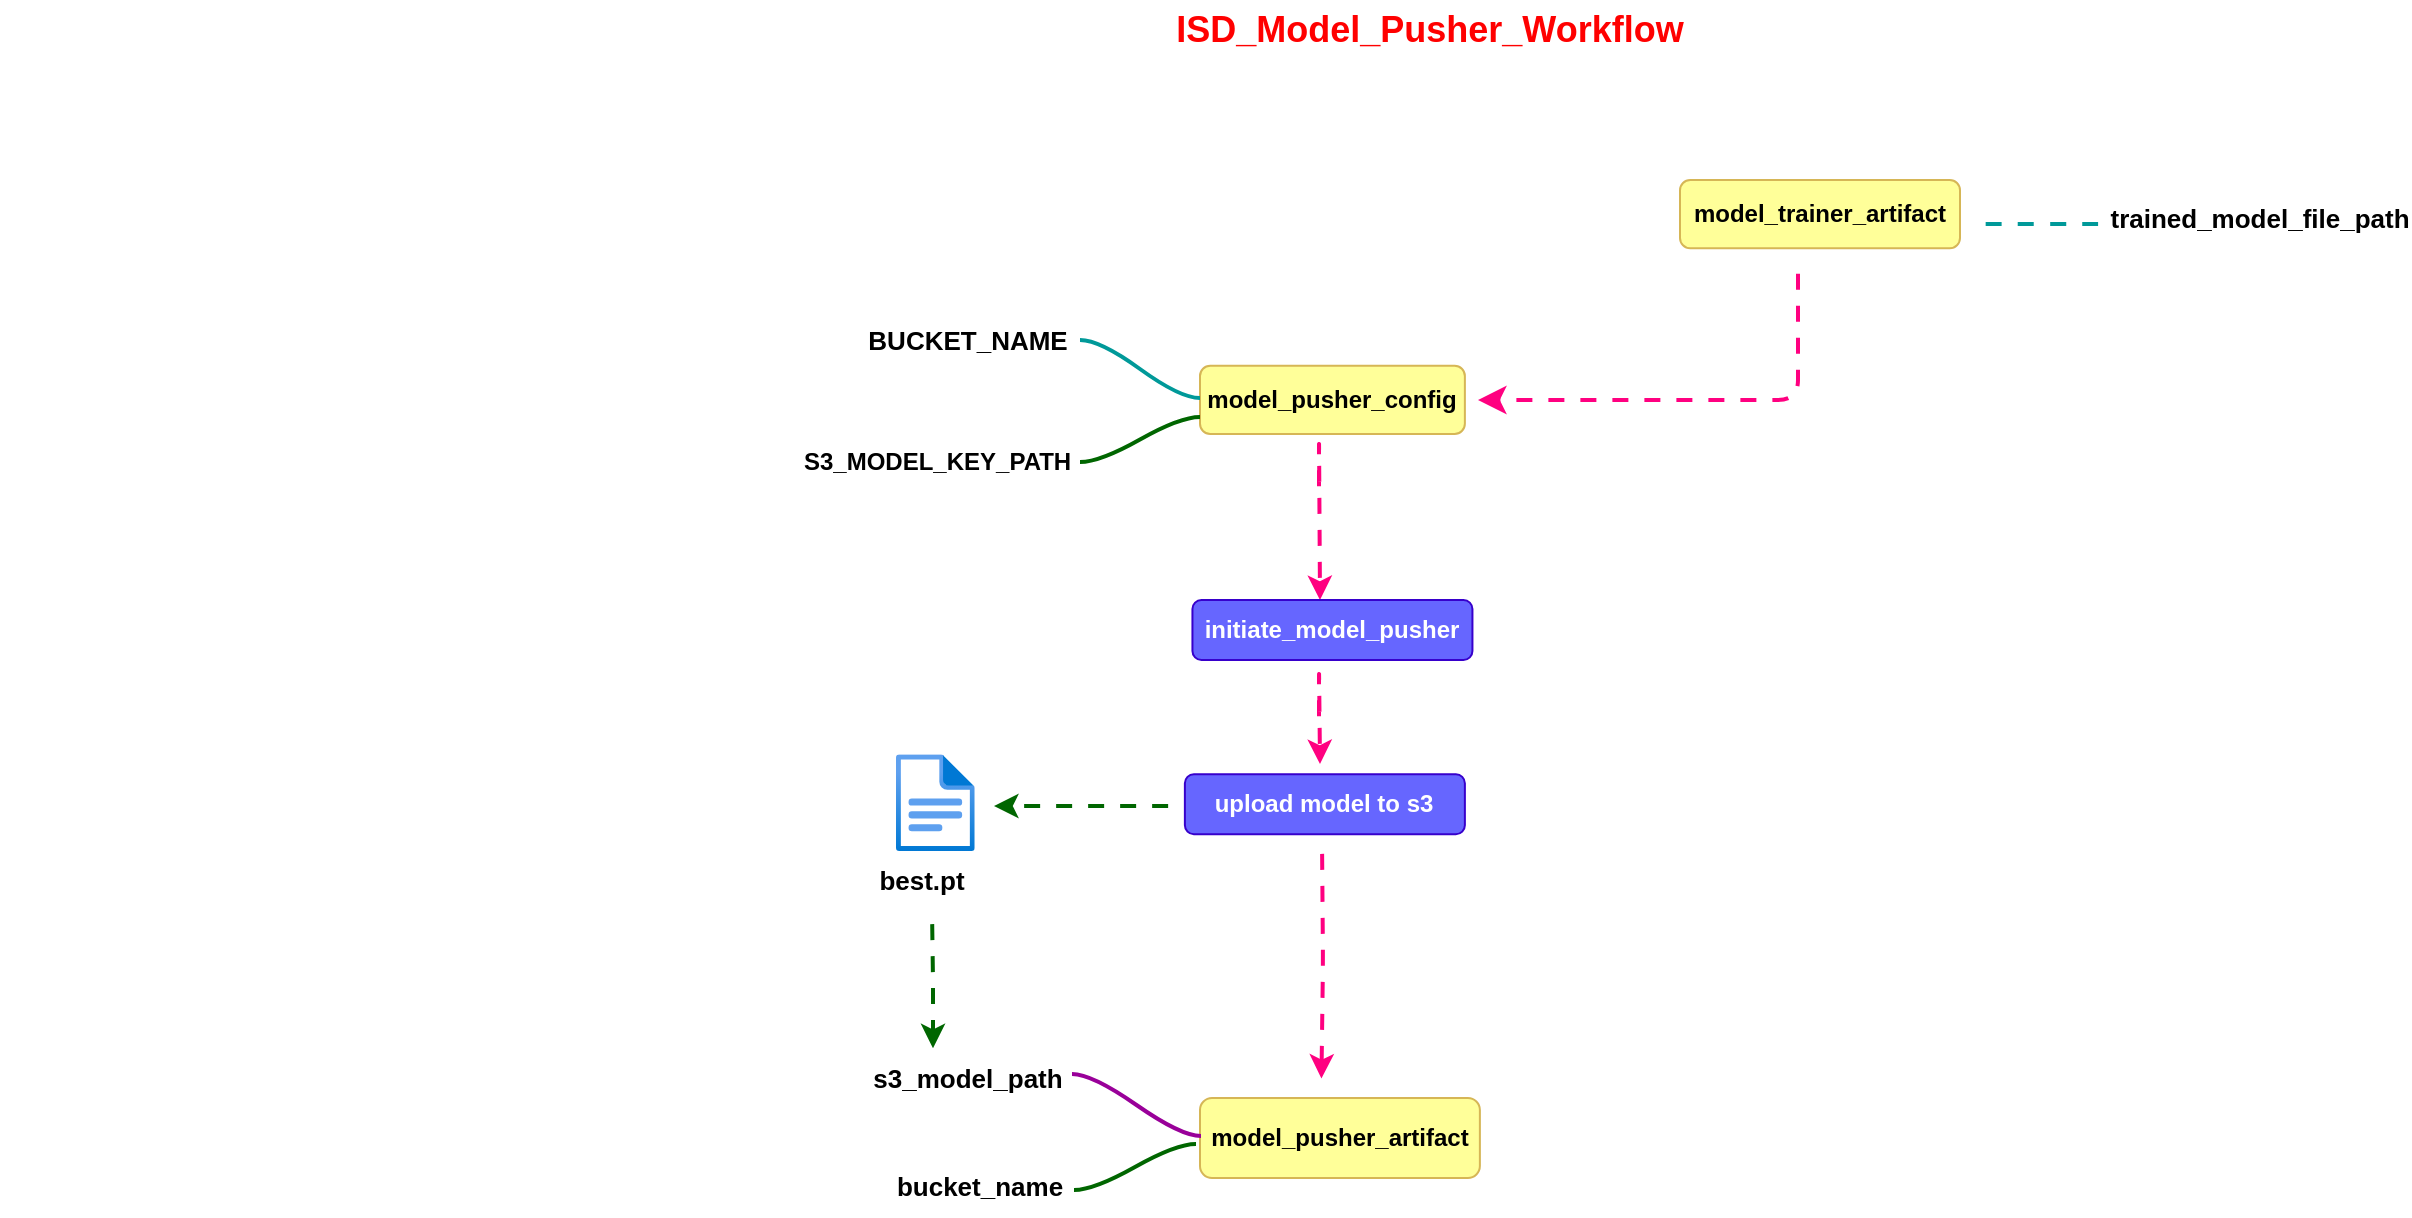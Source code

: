 <mxfile version="24.2.3" type="device" pages="5">
  <diagram id="C5RBs43oDa-KdzZeNtuy" name="Page-1">
    <mxGraphModel dx="1434" dy="738" grid="1" gridSize="10" guides="1" tooltips="1" connect="1" arrows="1" fold="1" page="1" pageScale="1" pageWidth="827" pageHeight="1169" math="0" shadow="0">
      <root>
        <mxCell id="WIyWlLk6GJQsqaUBKTNV-0" />
        <mxCell id="WIyWlLk6GJQsqaUBKTNV-1" parent="WIyWlLk6GJQsqaUBKTNV-0" />
        <mxCell id="qVBupRVu0tQ40ZCtyZJ1-1" value="" style="edgeStyle=orthogonalEdgeStyle;rounded=1;orthogonalLoop=1;jettySize=auto;html=1;flowAnimation=1;strokeColor=#FF0080;strokeWidth=2;" edge="1" parent="WIyWlLk6GJQsqaUBKTNV-1">
          <mxGeometry relative="1" as="geometry">
            <mxPoint x="740" y="510" as="targetPoint" />
            <Array as="points">
              <mxPoint x="739.5" y="427" />
            </Array>
            <mxPoint x="739.5" y="460" as="sourcePoint" />
          </mxGeometry>
        </mxCell>
        <mxCell id="qVBupRVu0tQ40ZCtyZJ1-2" value="&lt;font style=&quot;font-size: 13px;&quot;&gt;&lt;b&gt;BUCKET_NAME&lt;/b&gt;&lt;/font&gt;" style="rounded=1;whiteSpace=wrap;html=1;strokeColor=none;" vertex="1" parent="WIyWlLk6GJQsqaUBKTNV-1">
          <mxGeometry x="525" y="365" width="78" height="30" as="geometry" />
        </mxCell>
        <mxCell id="qVBupRVu0tQ40ZCtyZJ1-3" value="&lt;div style=&quot;text-align: right;&quot;&gt;&lt;br&gt;&lt;/div&gt;" style="rounded=1;whiteSpace=wrap;html=1;strokeColor=none;" vertex="1" parent="WIyWlLk6GJQsqaUBKTNV-1">
          <mxGeometry x="548" y="426" width="72" height="30" as="geometry" />
        </mxCell>
        <mxCell id="qVBupRVu0tQ40ZCtyZJ1-7" value="&lt;b&gt;initiate_model_pusher&lt;/b&gt;" style="whiteSpace=wrap;html=1;fillColor=#6666FF;strokeColor=#3700CC;fontColor=#ffffff;rounded=1;" vertex="1" parent="WIyWlLk6GJQsqaUBKTNV-1">
          <mxGeometry x="676.22" y="510" width="140" height="30" as="geometry" />
        </mxCell>
        <mxCell id="qVBupRVu0tQ40ZCtyZJ1-12" value="" style="edgeStyle=orthogonalEdgeStyle;rounded=0;orthogonalLoop=1;jettySize=auto;html=1;flowAnimation=1;strokeColor=#006600;strokeWidth=2;" edge="1" parent="WIyWlLk6GJQsqaUBKTNV-1">
          <mxGeometry relative="1" as="geometry">
            <mxPoint x="546" y="665.12" as="sourcePoint" />
            <mxPoint x="546.499" y="734.12" as="targetPoint" />
          </mxGeometry>
        </mxCell>
        <mxCell id="qVBupRVu0tQ40ZCtyZJ1-13" value="&lt;span style=&quot;font-size: 13px;&quot;&gt;&lt;b&gt;best.pt&lt;/b&gt;&lt;/span&gt;" style="rounded=1;whiteSpace=wrap;html=1;strokeColor=none;" vertex="1" parent="WIyWlLk6GJQsqaUBKTNV-1">
          <mxGeometry x="511" y="635" width="60" height="30" as="geometry" />
        </mxCell>
        <mxCell id="qVBupRVu0tQ40ZCtyZJ1-14" value="&lt;b&gt;model_pusher_artifact&lt;/b&gt;" style="whiteSpace=wrap;html=1;fillColor=#FFFF99;strokeColor=#d6b656;rounded=1;" vertex="1" parent="WIyWlLk6GJQsqaUBKTNV-1">
          <mxGeometry x="680" y="759" width="139.94" height="40" as="geometry" />
        </mxCell>
        <mxCell id="qVBupRVu0tQ40ZCtyZJ1-15" value="" style="rounded=1;whiteSpace=wrap;html=1;strokeColor=none;" vertex="1" parent="WIyWlLk6GJQsqaUBKTNV-1">
          <mxGeometry x="80" y="770" width="108.75" height="30" as="geometry" />
        </mxCell>
        <mxCell id="qVBupRVu0tQ40ZCtyZJ1-18" value="&lt;font size=&quot;1&quot; color=&quot;#ff0000&quot; style=&quot;&quot;&gt;&lt;b style=&quot;font-size: 18px;&quot;&gt;ISD_Model_Pusher_Workflow&lt;/b&gt;&lt;/font&gt;" style="rounded=1;whiteSpace=wrap;html=1;strokeColor=none;" vertex="1" parent="WIyWlLk6GJQsqaUBKTNV-1">
          <mxGeometry x="650" y="210" width="290" height="30" as="geometry" />
        </mxCell>
        <mxCell id="qVBupRVu0tQ40ZCtyZJ1-19" value="&lt;b&gt;model_pusher_config&lt;/b&gt;" style="rounded=1;whiteSpace=wrap;html=1;strokeWidth=1;fillColor=#FFFF99;strokeColor=#d6b656;shadow=0;glass=0;flipV=1;" vertex="1" parent="WIyWlLk6GJQsqaUBKTNV-1">
          <mxGeometry x="680" y="392.9" width="132.44" height="34.1" as="geometry" />
        </mxCell>
        <mxCell id="qVBupRVu0tQ40ZCtyZJ1-20" value="" style="endArrow=classic;html=1;rounded=0;flowAnimation=1;strokeColor=#006600;strokeWidth=2;" edge="1" parent="WIyWlLk6GJQsqaUBKTNV-1">
          <mxGeometry width="50" height="50" relative="1" as="geometry">
            <mxPoint x="671" y="613" as="sourcePoint" />
            <mxPoint x="577" y="613" as="targetPoint" />
          </mxGeometry>
        </mxCell>
        <mxCell id="qVBupRVu0tQ40ZCtyZJ1-25" value="" style="edgeStyle=entityRelationEdgeStyle;startArrow=none;endArrow=none;segment=10;curved=1;sourcePerimeterSpacing=0;targetPerimeterSpacing=0;rounded=0;strokeColor=#009999;strokeWidth=2;" edge="1" parent="WIyWlLk6GJQsqaUBKTNV-1">
          <mxGeometry relative="1" as="geometry">
            <mxPoint x="620" y="380" as="sourcePoint" />
            <mxPoint x="680" y="409" as="targetPoint" />
            <Array as="points">
              <mxPoint x="760" y="509" />
              <mxPoint x="630" y="364" />
              <mxPoint x="770" y="509" />
              <mxPoint x="770" y="499" />
            </Array>
          </mxGeometry>
        </mxCell>
        <mxCell id="qVBupRVu0tQ40ZCtyZJ1-26" value="" style="edgeStyle=entityRelationEdgeStyle;startArrow=none;endArrow=none;segment=10;curved=1;sourcePerimeterSpacing=0;targetPerimeterSpacing=0;rounded=0;strokeColor=#006600;strokeWidth=2;exitX=1;exitY=0.5;exitDx=0;exitDy=0;entryX=0;entryY=0.75;entryDx=0;entryDy=0;" edge="1" parent="WIyWlLk6GJQsqaUBKTNV-1" source="qVBupRVu0tQ40ZCtyZJ1-3" target="qVBupRVu0tQ40ZCtyZJ1-19">
          <mxGeometry relative="1" as="geometry">
            <mxPoint x="639" y="397" as="sourcePoint" />
            <mxPoint x="690" y="419" as="targetPoint" />
            <Array as="points">
              <mxPoint x="770" y="519" />
              <mxPoint x="640" y="374" />
              <mxPoint x="780" y="519" />
              <mxPoint x="780" y="509" />
            </Array>
          </mxGeometry>
        </mxCell>
        <mxCell id="qVBupRVu0tQ40ZCtyZJ1-31" value="" style="edgeStyle=orthogonalEdgeStyle;rounded=1;orthogonalLoop=1;jettySize=auto;html=1;flowAnimation=1;strokeColor=#FF0080;strokeWidth=2;" edge="1" parent="WIyWlLk6GJQsqaUBKTNV-1">
          <mxGeometry relative="1" as="geometry">
            <mxPoint x="741" y="630" as="sourcePoint" />
            <mxPoint x="740.72" y="749.31" as="targetPoint" />
          </mxGeometry>
        </mxCell>
        <mxCell id="qVBupRVu0tQ40ZCtyZJ1-45" value="" style="image;aspect=fixed;html=1;points=[];align=center;fontSize=12;image=img/lib/azure2/general/File.svg;" vertex="1" parent="WIyWlLk6GJQsqaUBKTNV-1">
          <mxGeometry x="528" y="587.12" width="39.36" height="48.5" as="geometry" />
        </mxCell>
        <mxCell id="qVBupRVu0tQ40ZCtyZJ1-54" value="&lt;b&gt;S3_MODEL_KEY_PATH&lt;/b&gt;" style="text;whiteSpace=wrap;html=1;" vertex="1" parent="WIyWlLk6GJQsqaUBKTNV-1">
          <mxGeometry x="480" y="427" width="144" height="40" as="geometry" />
        </mxCell>
        <mxCell id="qVBupRVu0tQ40ZCtyZJ1-55" value="&lt;b&gt;model_trainer_artifact&lt;/b&gt;" style="rounded=1;whiteSpace=wrap;html=1;strokeWidth=1;fillColor=#FFFF99;strokeColor=#d6b656;shadow=0;glass=0;flipV=1;" vertex="1" parent="WIyWlLk6GJQsqaUBKTNV-1">
          <mxGeometry x="920" y="300" width="140" height="34.1" as="geometry" />
        </mxCell>
        <mxCell id="k7Uh6FpzbnQSceZ30Enp-0" value="" style="edgeStyle=segmentEdgeStyle;endArrow=classic;html=1;curved=0;rounded=1;endSize=8;startSize=8;flowAnimation=1;strokeWidth=2;strokeColor=#FF0080;" edge="1" parent="WIyWlLk6GJQsqaUBKTNV-1">
          <mxGeometry width="50" height="50" relative="1" as="geometry">
            <mxPoint x="979" y="340" as="sourcePoint" />
            <mxPoint x="819" y="410" as="targetPoint" />
            <Array as="points">
              <mxPoint x="979" y="410" />
              <mxPoint x="819" y="410" />
            </Array>
          </mxGeometry>
        </mxCell>
        <mxCell id="5IuRKprVKLMt7UrfSrTx-0" value="&lt;font style=&quot;font-size: 13px;&quot;&gt;&lt;b&gt;trained_model_file_path&lt;/b&gt;&lt;/font&gt;" style="rounded=1;whiteSpace=wrap;html=1;strokeColor=none;" vertex="1" parent="WIyWlLk6GJQsqaUBKTNV-1">
          <mxGeometry x="1171" y="304.1" width="78" height="30" as="geometry" />
        </mxCell>
        <mxCell id="5IuRKprVKLMt7UrfSrTx-1" value="" style="edgeStyle=entityRelationEdgeStyle;startArrow=none;endArrow=none;segment=10;curved=1;sourcePerimeterSpacing=0;targetPerimeterSpacing=0;rounded=0;strokeColor=#009999;strokeWidth=2;flowAnimation=1;" edge="1" parent="WIyWlLk6GJQsqaUBKTNV-1">
          <mxGeometry relative="1" as="geometry">
            <mxPoint x="1066" y="322" as="sourcePoint" />
            <mxPoint x="1130" y="322" as="targetPoint" />
            <Array as="points">
              <mxPoint x="1197" y="444" />
              <mxPoint x="1007" y="245" />
              <mxPoint x="1067" y="299" />
              <mxPoint x="1207" y="444" />
              <mxPoint x="1207" y="434" />
            </Array>
          </mxGeometry>
        </mxCell>
        <mxCell id="5IuRKprVKLMt7UrfSrTx-2" value="&lt;b&gt;upload model to s3&lt;/b&gt;" style="whiteSpace=wrap;html=1;fillColor=#6666FF;strokeColor=#3700CC;fontColor=#ffffff;rounded=1;" vertex="1" parent="WIyWlLk6GJQsqaUBKTNV-1">
          <mxGeometry x="672.44" y="597.12" width="140" height="30" as="geometry" />
        </mxCell>
        <mxCell id="XGXuaM4_M6PkSlMotpCE-0" value="&lt;span style=&quot;font-size: 13px;&quot;&gt;&lt;b&gt;s3_model_path&lt;/b&gt;&lt;/span&gt;" style="rounded=1;whiteSpace=wrap;html=1;strokeColor=none;" vertex="1" parent="WIyWlLk6GJQsqaUBKTNV-1">
          <mxGeometry x="520" y="734" width="87.75" height="30" as="geometry" />
        </mxCell>
        <mxCell id="XGXuaM4_M6PkSlMotpCE-1" value="&lt;b style=&quot;font-size: 13px;&quot;&gt;bucket_name&lt;/b&gt;" style="rounded=1;whiteSpace=wrap;html=1;strokeColor=none;" vertex="1" parent="WIyWlLk6GJQsqaUBKTNV-1">
          <mxGeometry x="530" y="788" width="80.44" height="30" as="geometry" />
        </mxCell>
        <mxCell id="XGXuaM4_M6PkSlMotpCE-2" value="" style="edgeStyle=entityRelationEdgeStyle;startArrow=none;endArrow=none;segment=10;curved=1;sourcePerimeterSpacing=0;targetPerimeterSpacing=0;rounded=0;strokeColor=#990099;strokeWidth=2;" edge="1" parent="WIyWlLk6GJQsqaUBKTNV-1">
          <mxGeometry relative="1" as="geometry">
            <mxPoint x="616" y="747" as="sourcePoint" />
            <mxPoint x="680.5" y="778" as="targetPoint" />
            <Array as="points">
              <mxPoint x="626" y="747" />
              <mxPoint x="626" y="747" />
              <mxPoint x="646" y="757" />
              <mxPoint x="656" y="757" />
              <mxPoint x="619.5" y="1096" />
              <mxPoint x="760.5" y="878" />
              <mxPoint x="649.5" y="1016" />
              <mxPoint x="630.5" y="733" />
              <mxPoint x="770.5" y="878" />
              <mxPoint x="770.5" y="868" />
            </Array>
          </mxGeometry>
        </mxCell>
        <mxCell id="XGXuaM4_M6PkSlMotpCE-3" value="" style="edgeStyle=entityRelationEdgeStyle;startArrow=none;endArrow=none;segment=10;curved=1;sourcePerimeterSpacing=0;targetPerimeterSpacing=0;rounded=0;strokeColor=#006600;strokeWidth=2;entryX=0;entryY=0.5;entryDx=0;entryDy=0;" edge="1" parent="WIyWlLk6GJQsqaUBKTNV-1">
          <mxGeometry relative="1" as="geometry">
            <mxPoint x="617" y="805" as="sourcePoint" />
            <mxPoint x="678" y="782" as="targetPoint" />
            <Array as="points">
              <mxPoint x="626" y="797" />
              <mxPoint x="626" y="817" />
              <mxPoint x="626" y="817" />
              <mxPoint x="676" y="777" />
              <mxPoint x="616" y="817" />
              <mxPoint x="769.5" y="888" />
              <mxPoint x="618.5" y="966" />
              <mxPoint x="629.5" y="1076" />
              <mxPoint x="639.5" y="743" />
              <mxPoint x="779.5" y="888" />
              <mxPoint x="779.5" y="878" />
            </Array>
          </mxGeometry>
        </mxCell>
        <mxCell id="XGXuaM4_M6PkSlMotpCE-4" value="" style="edgeStyle=orthogonalEdgeStyle;rounded=1;orthogonalLoop=1;jettySize=auto;html=1;flowAnimation=1;strokeColor=#FF0080;strokeWidth=2;" edge="1" parent="WIyWlLk6GJQsqaUBKTNV-1">
          <mxGeometry relative="1" as="geometry">
            <mxPoint x="740" y="592" as="targetPoint" />
            <Array as="points">
              <mxPoint x="739.5" y="542" />
            </Array>
            <mxPoint x="739.5" y="575" as="sourcePoint" />
          </mxGeometry>
        </mxCell>
      </root>
    </mxGraphModel>
  </diagram>
  <diagram name="Page-2" id="bf5nBjF9KYC4StDarAz9">
    <mxGraphModel dx="2534" dy="738" grid="1" gridSize="10" guides="1" tooltips="1" connect="1" arrows="1" fold="1" page="1" pageScale="1" pageWidth="1100" pageHeight="850" math="0" shadow="0">
      <root>
        <mxCell id="0" />
        <mxCell id="1" parent="0" />
        <mxCell id="nSRVxIwpDMMca3vvs-4J-1" value="" style="edgeStyle=orthogonalEdgeStyle;rounded=1;orthogonalLoop=1;jettySize=auto;html=1;flowAnimation=1;strokeColor=#FF0080;strokeWidth=2;" parent="1" source="nSRVxIwpDMMca3vvs-4J-6" edge="1">
          <mxGeometry relative="1" as="geometry">
            <mxPoint x="357.56" y="565" as="targetPoint" />
            <Array as="points">
              <mxPoint x="358" y="540" />
              <mxPoint x="358" y="540" />
            </Array>
          </mxGeometry>
        </mxCell>
        <mxCell id="nSRVxIwpDMMca3vvs-4J-2" value="&lt;b&gt;splitting_data&lt;/b&gt;" style="rounded=1;whiteSpace=wrap;html=1;fillColor=#6666FF;fontColor=#ffffff;strokeColor=#3700CC;flipH=1;container=1;" parent="1" vertex="1">
          <mxGeometry x="297.56" y="569" width="132.44" height="31" as="geometry" />
        </mxCell>
        <mxCell id="nSRVxIwpDMMca3vvs-4J-3" value="&lt;b&gt;df_train&lt;/b&gt;" style="whiteSpace=wrap;html=1;fillColor=#6666FF;strokeColor=#3700CC;fontColor=#ffffff;rounded=1;flipH=1;" parent="1" vertex="1">
          <mxGeometry x="220" y="670" width="120" height="30" as="geometry" />
        </mxCell>
        <mxCell id="nSRVxIwpDMMca3vvs-4J-4" value="&lt;b&gt;prepare data transformatoin artifacts&lt;/b&gt;" style="whiteSpace=wrap;html=1;fillColor=#6666FF;strokeColor=#3700CC;fontColor=#ffffff;rounded=1;" parent="1" vertex="1">
          <mxGeometry x="249" y="816" width="220" height="35" as="geometry" />
        </mxCell>
        <mxCell id="nSRVxIwpDMMca3vvs-4J-5" value="&lt;font size=&quot;1&quot; color=&quot;#ff0000&quot; style=&quot;&quot;&gt;&lt;b style=&quot;font-size: 18px;&quot;&gt;NER_Data_Transformation_Workflow&lt;/b&gt;&lt;/font&gt;" style="rounded=1;whiteSpace=wrap;html=1;strokeColor=none;" parent="1" vertex="1">
          <mxGeometry x="240" y="280" width="290" height="30" as="geometry" />
        </mxCell>
        <mxCell id="nSRVxIwpDMMca3vvs-4J-6" value="&lt;b&gt;data_transformation_config&lt;/b&gt;" style="rounded=1;whiteSpace=wrap;html=1;strokeWidth=1;fillColor=#FFFF99;strokeColor=#d6b656;shadow=0;glass=0;flipV=1;" parent="1" vertex="1">
          <mxGeometry x="284.81" y="475.9" width="172.44" height="34.1" as="geometry" />
        </mxCell>
        <mxCell id="nSRVxIwpDMMca3vvs-4J-7" value="" style="edgeStyle=orthogonalEdgeStyle;rounded=1;orthogonalLoop=1;jettySize=auto;html=1;flowAnimation=0;strokeColor=#CC0066;strokeWidth=2;" parent="1" source="nSRVxIwpDMMca3vvs-4J-37" target="nSRVxIwpDMMca3vvs-4J-8" edge="1">
          <mxGeometry relative="1" as="geometry">
            <mxPoint x="361" y="922" as="sourcePoint" />
            <Array as="points">
              <mxPoint x="361" y="982" />
              <mxPoint x="361" y="982" />
            </Array>
          </mxGeometry>
        </mxCell>
        <mxCell id="nSRVxIwpDMMca3vvs-4J-8" value="&lt;b&gt;To be continue to model_training component&lt;/b&gt;" style="whiteSpace=wrap;html=1;fillColor=#f8cecc;strokeColor=#b85450;rounded=1;" parent="1" vertex="1">
          <mxGeometry x="280" y="1012" width="150" height="60" as="geometry" />
        </mxCell>
        <mxCell id="nSRVxIwpDMMca3vvs-4J-9" value="" style="edgeStyle=segmentEdgeStyle;endArrow=classic;html=1;curved=0;rounded=1;endSize=8;startSize=8;flowAnimation=1;strokeWidth=2;strokeColor=#CC0066;" parent="1" edge="1">
          <mxGeometry width="50" height="50" relative="1" as="geometry">
            <mxPoint x="621" y="416" as="sourcePoint" />
            <mxPoint x="461" y="496" as="targetPoint" />
            <Array as="points">
              <mxPoint x="621" y="496" />
              <mxPoint x="461" y="496" />
            </Array>
          </mxGeometry>
        </mxCell>
        <mxCell id="nSRVxIwpDMMca3vvs-4J-10" value="&lt;b&gt;Data Transformation Config&lt;/b&gt;" style="rounded=1;whiteSpace=wrap;html=1;strokeWidth=4;fillColor=#FFFFFF;strokeColor=#d6b656;shadow=0;glass=0;flipV=1;" parent="1" vertex="1">
          <mxGeometry x="538" y="377.9" width="172.44" height="34.1" as="geometry" />
        </mxCell>
        <mxCell id="nSRVxIwpDMMca3vvs-4J-11" value="data_transformation_dir" style="whiteSpace=wrap;html=1;rounded=1;arcSize=50;align=center;verticalAlign=middle;strokeWidth=1;autosize=1;spacing=4;treeFolding=1;treeMoving=1;newEdgeStyle={&quot;edgeStyle&quot;:&quot;entityRelationEdgeStyle&quot;,&quot;startArrow&quot;:&quot;none&quot;,&quot;endArrow&quot;:&quot;none&quot;,&quot;segment&quot;:10,&quot;curved&quot;:1,&quot;sourcePerimeterSpacing&quot;:0,&quot;targetPerimeterSpacing&quot;:0};strokeColor=none;" parent="1" vertex="1">
          <mxGeometry x="757" y="250" width="135" height="30" as="geometry" />
        </mxCell>
        <mxCell id="nSRVxIwpDMMca3vvs-4J-12" value="" style="edgeStyle=entityRelationEdgeStyle;startArrow=none;endArrow=none;segment=10;curved=1;sourcePerimeterSpacing=0;targetPerimeterSpacing=0;rounded=0;strokeWidth=2;strokeColor=#9933FF;exitX=0.711;exitY=1.079;exitDx=0;exitDy=0;exitPerimeter=0;" parent="1" target="nSRVxIwpDMMca3vvs-4J-11" edge="1">
          <mxGeometry relative="1" as="geometry">
            <mxPoint x="662.605" y="375.206" as="sourcePoint" />
            <Array as="points">
              <mxPoint x="651" y="366" />
              <mxPoint x="723" y="346" />
            </Array>
          </mxGeometry>
        </mxCell>
        <mxCell id="nSRVxIwpDMMca3vvs-4J-13" value="unique_labels_path" style="whiteSpace=wrap;html=1;rounded=1;arcSize=50;align=center;verticalAlign=middle;strokeWidth=1;autosize=1;spacing=4;treeFolding=1;treeMoving=1;newEdgeStyle={&quot;edgeStyle&quot;:&quot;entityRelationEdgeStyle&quot;,&quot;startArrow&quot;:&quot;none&quot;,&quot;endArrow&quot;:&quot;none&quot;,&quot;segment&quot;:10,&quot;curved&quot;:1,&quot;sourcePerimeterSpacing&quot;:0,&quot;targetPerimeterSpacing&quot;:0};strokeColor=none;" parent="1" vertex="1">
          <mxGeometry x="757" y="509" width="150" height="30" as="geometry" />
        </mxCell>
        <mxCell id="nSRVxIwpDMMca3vvs-4J-14" value="" style="edgeStyle=entityRelationEdgeStyle;startArrow=none;endArrow=none;segment=10;curved=1;sourcePerimeterSpacing=0;targetPerimeterSpacing=0;rounded=0;exitX=0.692;exitY=0.023;exitDx=0;exitDy=0;strokeWidth=2;strokeColor=#FF3333;exitPerimeter=0;" parent="1" target="nSRVxIwpDMMca3vvs-4J-13" edge="1">
          <mxGeometry relative="1" as="geometry">
            <mxPoint x="659.328" y="411.216" as="sourcePoint" />
            <Array as="points">
              <mxPoint x="661" y="410" />
              <mxPoint x="690" y="487.81" />
              <mxPoint x="680" y="487.81" />
              <mxPoint x="742" y="467.81" />
            </Array>
          </mxGeometry>
        </mxCell>
        <mxCell id="nSRVxIwpDMMca3vvs-4J-15" value="df_test_path" style="whiteSpace=wrap;html=1;rounded=1;arcSize=50;align=center;verticalAlign=middle;strokeWidth=1;autosize=1;spacing=4;treeFolding=1;treeMoving=1;newEdgeStyle={&quot;edgeStyle&quot;:&quot;entityRelationEdgeStyle&quot;,&quot;startArrow&quot;:&quot;none&quot;,&quot;endArrow&quot;:&quot;none&quot;,&quot;segment&quot;:10,&quot;curved&quot;:1,&quot;sourcePerimeterSpacing&quot;:0,&quot;targetPerimeterSpacing&quot;:0};strokeColor=none;" parent="1" vertex="1">
          <mxGeometry x="757" y="470.95" width="110" height="30" as="geometry" />
        </mxCell>
        <mxCell id="nSRVxIwpDMMca3vvs-4J-16" value="" style="edgeStyle=entityRelationEdgeStyle;startArrow=none;endArrow=none;segment=10;curved=1;sourcePerimeterSpacing=0;targetPerimeterSpacing=0;rounded=0;exitX=0.846;exitY=-0.023;exitDx=0;exitDy=0;exitPerimeter=0;strokeWidth=2;strokeColor=#004C99;" parent="1" target="nSRVxIwpDMMca3vvs-4J-15" edge="1">
          <mxGeometry relative="1" as="geometry">
            <mxPoint x="685.884" y="412.784" as="sourcePoint" />
            <Array as="points">
              <mxPoint x="700" y="442.81" />
              <mxPoint x="690" y="452.63" />
              <mxPoint x="680" y="452.63" />
              <mxPoint x="742" y="432.63" />
            </Array>
          </mxGeometry>
        </mxCell>
        <mxCell id="nSRVxIwpDMMca3vvs-4J-17" value="df_val_path" style="whiteSpace=wrap;html=1;rounded=1;arcSize=50;align=center;verticalAlign=middle;strokeWidth=1;autosize=1;spacing=4;treeFolding=1;treeMoving=1;newEdgeStyle={&quot;edgeStyle&quot;:&quot;entityRelationEdgeStyle&quot;,&quot;startArrow&quot;:&quot;none&quot;,&quot;endArrow&quot;:&quot;none&quot;,&quot;segment&quot;:10,&quot;curved&quot;:1,&quot;sourcePerimeterSpacing&quot;:0,&quot;targetPerimeterSpacing&quot;:0};strokeColor=none;" parent="1" vertex="1">
          <mxGeometry x="758" y="432.81" width="106" height="30" as="geometry" />
        </mxCell>
        <mxCell id="nSRVxIwpDMMca3vvs-4J-18" value="" style="edgeStyle=entityRelationEdgeStyle;startArrow=none;endArrow=none;segment=10;curved=1;sourcePerimeterSpacing=0;targetPerimeterSpacing=0;rounded=0;exitX=0.957;exitY=0;exitDx=0;exitDy=0;exitPerimeter=0;strokeWidth=2;strokeColor=#99004D;" parent="1" target="nSRVxIwpDMMca3vvs-4J-17" edge="1">
          <mxGeometry relative="1" as="geometry">
            <mxPoint x="701.025" y="412.0" as="sourcePoint" />
            <Array as="points">
              <mxPoint x="696" y="409.71" />
              <mxPoint x="686" y="419.53" />
              <mxPoint x="676" y="419.53" />
              <mxPoint x="738" y="399.53" />
            </Array>
          </mxGeometry>
        </mxCell>
        <mxCell id="nSRVxIwpDMMca3vvs-4J-19" value="df_train_path" style="whiteSpace=wrap;html=1;rounded=1;arcSize=50;align=center;verticalAlign=middle;strokeWidth=1;autosize=1;spacing=4;treeFolding=1;treeMoving=1;newEdgeStyle={&quot;edgeStyle&quot;:&quot;entityRelationEdgeStyle&quot;,&quot;startArrow&quot;:&quot;none&quot;,&quot;endArrow&quot;:&quot;none&quot;,&quot;segment&quot;:10,&quot;curved&quot;:1,&quot;sourcePerimeterSpacing&quot;:0,&quot;targetPerimeterSpacing&quot;:0};strokeColor=none;" parent="1" vertex="1">
          <mxGeometry x="758" y="399" width="110" height="30" as="geometry" />
        </mxCell>
        <mxCell id="nSRVxIwpDMMca3vvs-4J-20" value="" style="edgeStyle=entityRelationEdgeStyle;startArrow=none;endArrow=none;segment=10;curved=1;sourcePerimeterSpacing=0;targetPerimeterSpacing=0;rounded=0;exitX=1;exitY=0.75;exitDx=0;exitDy=0;strokeWidth=2;strokeColor=#660000;" parent="1" target="nSRVxIwpDMMca3vvs-4J-19" edge="1">
          <mxGeometry relative="1" as="geometry">
            <mxPoint x="713.44" y="398.475" as="sourcePoint" />
            <Array as="points">
              <mxPoint x="701" y="365.09" />
              <mxPoint x="722" y="405" />
              <mxPoint x="691" y="374.91" />
              <mxPoint x="681" y="374.91" />
              <mxPoint x="743" y="354.91" />
            </Array>
          </mxGeometry>
        </mxCell>
        <mxCell id="nSRVxIwpDMMca3vvs-4J-21" value="labels_to_ids_path" style="whiteSpace=wrap;html=1;rounded=1;arcSize=50;align=center;verticalAlign=middle;strokeWidth=1;autosize=1;spacing=4;treeFolding=1;treeMoving=1;newEdgeStyle={&quot;edgeStyle&quot;:&quot;entityRelationEdgeStyle&quot;,&quot;startArrow&quot;:&quot;none&quot;,&quot;endArrow&quot;:&quot;none&quot;,&quot;segment&quot;:10,&quot;curved&quot;:1,&quot;sourcePerimeterSpacing&quot;:0,&quot;targetPerimeterSpacing&quot;:0};strokeColor=none;" parent="1" vertex="1">
          <mxGeometry x="757" y="288" width="140" height="30" as="geometry" />
        </mxCell>
        <mxCell id="nSRVxIwpDMMca3vvs-4J-22" value="" style="edgeStyle=entityRelationEdgeStyle;startArrow=none;endArrow=none;segment=10;curved=1;sourcePerimeterSpacing=0;targetPerimeterSpacing=0;rounded=0;strokeWidth=2;strokeColor=#994C00;exitX=0.813;exitY=1.103;exitDx=0;exitDy=0;exitPerimeter=0;" parent="1" target="nSRVxIwpDMMca3vvs-4J-21" edge="1">
          <mxGeometry relative="1" as="geometry">
            <mxPoint x="680.194" y="374.388" as="sourcePoint" />
            <Array as="points">
              <mxPoint x="661" y="403" />
              <mxPoint x="733" y="383" />
            </Array>
          </mxGeometry>
        </mxCell>
        <mxCell id="nSRVxIwpDMMca3vvs-4J-23" value="ids_to_labels_path" style="whiteSpace=wrap;html=1;rounded=1;arcSize=50;align=center;verticalAlign=middle;strokeWidth=1;autosize=1;spacing=4;treeFolding=1;treeMoving=1;newEdgeStyle={&quot;edgeStyle&quot;:&quot;entityRelationEdgeStyle&quot;,&quot;startArrow&quot;:&quot;none&quot;,&quot;endArrow&quot;:&quot;none&quot;,&quot;segment&quot;:10,&quot;curved&quot;:1,&quot;sourcePerimeterSpacing&quot;:0,&quot;targetPerimeterSpacing&quot;:0};strokeColor=none;" parent="1" vertex="1">
          <mxGeometry x="754.5" y="329" width="140" height="30" as="geometry" />
        </mxCell>
        <mxCell id="nSRVxIwpDMMca3vvs-4J-24" value="" style="edgeStyle=entityRelationEdgeStyle;startArrow=none;endArrow=none;segment=10;curved=1;sourcePerimeterSpacing=0;targetPerimeterSpacing=0;rounded=0;strokeWidth=2;strokeColor=#006600;exitX=0.948;exitY=1.009;exitDx=0;exitDy=0;exitPerimeter=0;" parent="1" target="nSRVxIwpDMMca3vvs-4J-23" edge="1">
          <mxGeometry relative="1" as="geometry">
            <mxPoint x="703.473" y="377.593" as="sourcePoint" />
            <Array as="points">
              <mxPoint x="711" y="370" />
              <mxPoint x="671" y="433" />
              <mxPoint x="743" y="413" />
            </Array>
          </mxGeometry>
        </mxCell>
        <mxCell id="nSRVxIwpDMMca3vvs-4J-25" value="ids_to_labels_gcp_path" style="whiteSpace=wrap;html=1;rounded=1;arcSize=50;align=center;verticalAlign=middle;strokeWidth=1;autosize=1;spacing=4;treeFolding=1;treeMoving=1;newEdgeStyle={&quot;edgeStyle&quot;:&quot;entityRelationEdgeStyle&quot;,&quot;startArrow&quot;:&quot;none&quot;,&quot;endArrow&quot;:&quot;none&quot;,&quot;segment&quot;:10,&quot;curved&quot;:1,&quot;sourcePerimeterSpacing&quot;:0,&quot;targetPerimeterSpacing&quot;:0};strokeColor=none;" parent="1" vertex="1">
          <mxGeometry x="758" y="360" width="170" height="30" as="geometry" />
        </mxCell>
        <mxCell id="nSRVxIwpDMMca3vvs-4J-26" value="" style="edgeStyle=entityRelationEdgeStyle;startArrow=none;endArrow=none;segment=10;curved=1;sourcePerimeterSpacing=0;targetPerimeterSpacing=0;rounded=0;strokeWidth=2;strokeColor=#666600;exitX=0.948;exitY=1.009;exitDx=0;exitDy=0;exitPerimeter=0;" parent="1" target="nSRVxIwpDMMca3vvs-4J-25" edge="1">
          <mxGeometry relative="1" as="geometry">
            <mxPoint x="712.5" y="395" as="sourcePoint" />
            <Array as="points">
              <mxPoint x="720.5" y="387" />
              <mxPoint x="680.5" y="450" />
              <mxPoint x="752.5" y="430" />
            </Array>
          </mxGeometry>
        </mxCell>
        <mxCell id="nSRVxIwpDMMca3vvs-4J-27" value="&lt;b&gt;Data Ingestion Artifacts&lt;/b&gt;" style="rounded=1;whiteSpace=wrap;html=1;strokeWidth=4;fillColor=#FFFFFF;strokeColor=#d6b656;shadow=0;glass=0;flipV=1;" parent="1" vertex="1">
          <mxGeometry x="91" y="377.9" width="172.44" height="34.1" as="geometry" />
        </mxCell>
        <mxCell id="nSRVxIwpDMMca3vvs-4J-28" value="zip_data_file_path" style="whiteSpace=wrap;html=1;rounded=1;arcSize=50;align=center;verticalAlign=middle;strokeWidth=1;autosize=1;spacing=4;treeFolding=1;treeMoving=1;newEdgeStyle={&quot;edgeStyle&quot;:&quot;entityRelationEdgeStyle&quot;,&quot;startArrow&quot;:&quot;none&quot;,&quot;endArrow&quot;:&quot;none&quot;,&quot;segment&quot;:10,&quot;curved&quot;:1,&quot;sourcePerimeterSpacing&quot;:0,&quot;targetPerimeterSpacing&quot;:0};strokeColor=none;" parent="1" vertex="1">
          <mxGeometry x="-59" y="368" width="109" height="30" as="geometry" />
        </mxCell>
        <mxCell id="nSRVxIwpDMMca3vvs-4J-29" value="" style="edgeStyle=entityRelationEdgeStyle;startArrow=none;endArrow=none;segment=10;curved=1;sourcePerimeterSpacing=0;targetPerimeterSpacing=0;rounded=0;exitX=0;exitY=0.5;exitDx=0;exitDy=0;strokeColor=#994C00;strokeWidth=2;" parent="1" source="nSRVxIwpDMMca3vvs-4J-27" target="nSRVxIwpDMMca3vvs-4J-28" edge="1">
          <mxGeometry relative="1" as="geometry">
            <mxPoint x="-9" y="500" as="sourcePoint" />
          </mxGeometry>
        </mxCell>
        <mxCell id="nSRVxIwpDMMca3vvs-4J-30" value="csv_data_file_path" style="whiteSpace=wrap;html=1;rounded=1;arcSize=50;align=center;verticalAlign=middle;strokeWidth=1;autosize=1;spacing=4;treeFolding=1;treeMoving=1;newEdgeStyle={&quot;edgeStyle&quot;:&quot;entityRelationEdgeStyle&quot;,&quot;startArrow&quot;:&quot;none&quot;,&quot;endArrow&quot;:&quot;none&quot;,&quot;segment&quot;:10,&quot;curved&quot;:1,&quot;sourcePerimeterSpacing&quot;:0,&quot;targetPerimeterSpacing&quot;:0};strokeColor=none;" parent="1" vertex="1">
          <mxGeometry x="-59" y="399" width="108" height="30" as="geometry" />
        </mxCell>
        <mxCell id="nSRVxIwpDMMca3vvs-4J-31" value="" style="edgeStyle=entityRelationEdgeStyle;startArrow=none;endArrow=none;segment=10;curved=1;sourcePerimeterSpacing=0;targetPerimeterSpacing=0;rounded=0;exitX=0;exitY=0.5;exitDx=0;exitDy=0;strokeColor=#990099;strokeWidth=2;" parent="1" source="nSRVxIwpDMMca3vvs-4J-27" target="nSRVxIwpDMMca3vvs-4J-30" edge="1">
          <mxGeometry relative="1" as="geometry">
            <mxPoint x="81" y="400" as="sourcePoint" />
          </mxGeometry>
        </mxCell>
        <mxCell id="nSRVxIwpDMMca3vvs-4J-32" value="" style="edgeStyle=segmentEdgeStyle;endArrow=classic;html=1;curved=0;rounded=0;endSize=8;startSize=8;exitX=0.5;exitY=1;exitDx=0;exitDy=0;strokeWidth=2;strokeColor=#CC0066;flowAnimation=1;" parent="1" edge="1">
          <mxGeometry width="50" height="50" relative="1" as="geometry">
            <mxPoint x="190.22" y="414.0" as="sourcePoint" />
            <mxPoint x="284" y="491" as="targetPoint" />
            <Array as="points">
              <mxPoint x="190" y="490" />
            </Array>
          </mxGeometry>
        </mxCell>
        <mxCell id="nSRVxIwpDMMca3vvs-4J-33" value="" style="edgeStyle=segmentEdgeStyle;endArrow=classic;html=1;curved=0;rounded=0;endSize=8;startSize=8;exitX=0.437;exitY=-0.012;exitDx=0;exitDy=0;exitPerimeter=0;strokeColor=#CC0066;strokeWidth=2;flowAnimation=1;" parent="1" edge="1">
          <mxGeometry width="50" height="50" relative="1" as="geometry">
            <mxPoint x="175.356" y="411.999" as="sourcePoint" />
            <mxPoint x="49" y="489.59" as="targetPoint" />
            <Array as="points">
              <mxPoint x="175" y="490" />
            </Array>
          </mxGeometry>
        </mxCell>
        <mxCell id="nSRVxIwpDMMca3vvs-4J-34" value="" style="shape=image;html=1;verticalAlign=top;verticalLabelPosition=bottom;labelBackgroundColor=#ffffff;imageAspect=0;aspect=fixed;image=https://cdn3.iconfinder.com/data/icons/document-icons-2/30/647702-excel-128.png;rounded=1;" parent="1" vertex="1">
          <mxGeometry x="4" y="470" width="40" height="40" as="geometry" />
        </mxCell>
        <mxCell id="nSRVxIwpDMMca3vvs-4J-35" value="&lt;font style=&quot;font-size: 13px;&quot;&gt;&lt;b&gt;ner.csv&lt;/b&gt;&lt;/font&gt;" style="rounded=1;whiteSpace=wrap;html=1;strokeColor=none;" parent="1" vertex="1">
          <mxGeometry x="14" y="514" width="30" height="15" as="geometry" />
        </mxCell>
        <mxCell id="nSRVxIwpDMMca3vvs-4J-36" value="" style="edgeStyle=segmentEdgeStyle;endArrow=classic;html=1;curved=0;rounded=0;endSize=8;startSize=8;entryX=0;entryY=0.5;entryDx=0;entryDy=0;strokeWidth=2;flowAnimation=1;" parent="1" target="nSRVxIwpDMMca3vvs-4J-2" edge="1">
          <mxGeometry width="50" height="50" relative="1" as="geometry">
            <mxPoint x="20" y="540" as="sourcePoint" />
            <mxPoint x="113.8" y="586" as="targetPoint" />
            <Array as="points">
              <mxPoint x="20" y="585" />
            </Array>
          </mxGeometry>
        </mxCell>
        <mxCell id="nSRVxIwpDMMca3vvs-4J-37" value="&lt;b&gt;data_transformation_artifact&lt;/b&gt;" style="whiteSpace=wrap;html=1;fillColor=#FFFF99;strokeColor=#d6b656;rounded=1;" parent="1" vertex="1">
          <mxGeometry x="270" y="922" width="167.5" height="40" as="geometry" />
        </mxCell>
        <mxCell id="nSRVxIwpDMMca3vvs-4J-38" value="&lt;b&gt;df_val&lt;/b&gt;" style="whiteSpace=wrap;html=1;fillColor=#6666FF;strokeColor=#3700CC;fontColor=#ffffff;rounded=1;flipH=1;" parent="1" vertex="1">
          <mxGeometry x="370" y="670" width="120" height="30" as="geometry" />
        </mxCell>
        <mxCell id="nSRVxIwpDMMca3vvs-4J-39" value="&lt;b&gt;df_test&lt;/b&gt;" style="whiteSpace=wrap;html=1;fillColor=#6666FF;strokeColor=#3700CC;fontColor=#ffffff;rounded=1;flipH=1;" parent="1" vertex="1">
          <mxGeometry x="522" y="670" width="119.94" height="30" as="geometry" />
        </mxCell>
        <mxCell id="nSRVxIwpDMMca3vvs-4J-40" value="&lt;b&gt;unique_labels&lt;/b&gt;" style="whiteSpace=wrap;html=1;fillColor=#6666FF;strokeColor=#3700CC;fontColor=#ffffff;rounded=1;flipH=1;" parent="1" vertex="1">
          <mxGeometry x="670" y="670" width="119.94" height="30" as="geometry" />
        </mxCell>
        <mxCell id="nSRVxIwpDMMca3vvs-4J-41" value="&lt;b&gt;ids_to_labels&lt;/b&gt;" style="whiteSpace=wrap;html=1;fillColor=#6666FF;strokeColor=#3700CC;fontColor=#ffffff;rounded=1;flipH=1;" parent="1" vertex="1">
          <mxGeometry x="80" y="670" width="120" height="30" as="geometry" />
        </mxCell>
        <mxCell id="nSRVxIwpDMMca3vvs-4J-42" value="&lt;b&gt;labels_to_ids&lt;/b&gt;" style="whiteSpace=wrap;html=1;fillColor=#6666FF;strokeColor=#3700CC;fontColor=#ffffff;rounded=1;flipH=1;" parent="1" vertex="1">
          <mxGeometry x="-70" y="670" width="120" height="30" as="geometry" />
        </mxCell>
        <mxCell id="nSRVxIwpDMMca3vvs-4J-43" value="" style="shape=curlyBracket;whiteSpace=wrap;html=1;rounded=1;labelPosition=left;verticalLabelPosition=middle;align=right;verticalAlign=middle;rotation=90;strokeWidth=2;" parent="1" vertex="1">
          <mxGeometry x="325.44" y="262.19" width="63.63" height="747.5" as="geometry" />
        </mxCell>
        <mxCell id="nSRVxIwpDMMca3vvs-4J-44" value="" style="line;strokeWidth=2;direction=south;html=1;" parent="1" vertex="1">
          <mxGeometry x="135" y="637" width="9" height="33" as="geometry" />
        </mxCell>
        <mxCell id="nSRVxIwpDMMca3vvs-4J-45" value="" style="line;strokeWidth=2;direction=south;html=1;" parent="1" vertex="1">
          <mxGeometry x="280" y="636" width="9" height="33" as="geometry" />
        </mxCell>
        <mxCell id="nSRVxIwpDMMca3vvs-4J-46" value="" style="line;strokeWidth=2;direction=south;html=1;" parent="1" vertex="1">
          <mxGeometry x="428" y="636" width="9" height="33" as="geometry" />
        </mxCell>
        <mxCell id="nSRVxIwpDMMca3vvs-4J-47" value="" style="line;strokeWidth=2;direction=south;html=1;" parent="1" vertex="1">
          <mxGeometry x="584" y="637" width="9" height="33" as="geometry" />
        </mxCell>
        <mxCell id="nSRVxIwpDMMca3vvs-4J-48" value="" style="endArrow=classic;html=1;rounded=0;entryX=0.005;entryY=0.114;entryDx=0;entryDy=0;entryPerimeter=0;" parent="1" target="nSRVxIwpDMMca3vvs-4J-4" edge="1">
          <mxGeometry width="50" height="50" relative="1" as="geometry">
            <mxPoint x="-10" y="700" as="sourcePoint" />
            <mxPoint x="246.0" y="819" as="targetPoint" />
          </mxGeometry>
        </mxCell>
        <mxCell id="nSRVxIwpDMMca3vvs-4J-49" value="" style="endArrow=classic;html=1;rounded=0;entryX=1;entryY=0;entryDx=0;entryDy=0;exitX=0.5;exitY=1;exitDx=0;exitDy=0;" parent="1" source="nSRVxIwpDMMca3vvs-4J-40" target="nSRVxIwpDMMca3vvs-4J-4" edge="1">
          <mxGeometry width="50" height="50" relative="1" as="geometry">
            <mxPoint x="570" y="724" as="sourcePoint" />
            <mxPoint x="832.97" y="841" as="targetPoint" />
          </mxGeometry>
        </mxCell>
        <mxCell id="nSRVxIwpDMMca3vvs-4J-50" value="" style="endArrow=classic;html=1;rounded=0;entryX=0.005;entryY=0.114;entryDx=0;entryDy=0;exitX=0.5;exitY=1;exitDx=0;exitDy=0;entryPerimeter=0;" parent="1" source="nSRVxIwpDMMca3vvs-4J-41" edge="1">
          <mxGeometry width="50" height="50" relative="1" as="geometry">
            <mxPoint x="28.03" y="697" as="sourcePoint" />
            <mxPoint x="291" y="814" as="targetPoint" />
          </mxGeometry>
        </mxCell>
        <mxCell id="nSRVxIwpDMMca3vvs-4J-51" value="" style="endArrow=classic;html=1;rounded=0;exitX=0.5;exitY=1;exitDx=0;exitDy=0;exitPerimeter=0;" parent="1" source="nSRVxIwpDMMca3vvs-4J-39" edge="1">
          <mxGeometry width="50" height="50" relative="1" as="geometry">
            <mxPoint x="581.97" y="705" as="sourcePoint" />
            <mxPoint x="410" y="815" as="targetPoint" />
          </mxGeometry>
        </mxCell>
        <mxCell id="nSRVxIwpDMMca3vvs-4J-52" value="" style="endArrow=classic;html=1;rounded=0;entryX=0.005;entryY=0.114;entryDx=0;entryDy=0;exitX=0.5;exitY=1;exitDx=0;exitDy=0;entryPerimeter=0;" parent="1" source="nSRVxIwpDMMca3vvs-4J-3" edge="1">
          <mxGeometry width="50" height="50" relative="1" as="geometry">
            <mxPoint x="178" y="701" as="sourcePoint" />
            <mxPoint x="331" y="815" as="targetPoint" />
          </mxGeometry>
        </mxCell>
        <mxCell id="nSRVxIwpDMMca3vvs-4J-53" value="" style="endArrow=classic;html=1;rounded=0;entryX=0.005;entryY=0.114;entryDx=0;entryDy=0;exitX=0.5;exitY=1;exitDx=0;exitDy=0;entryPerimeter=0;" parent="1" source="nSRVxIwpDMMca3vvs-4J-38" edge="1">
          <mxGeometry width="50" height="50" relative="1" as="geometry">
            <mxPoint x="321" y="701" as="sourcePoint" />
            <mxPoint x="366" y="816" as="targetPoint" />
          </mxGeometry>
        </mxCell>
        <mxCell id="nSRVxIwpDMMca3vvs-4J-54" value="label_to_ids_path" style="whiteSpace=wrap;html=1;shape=partialRectangle;top=0;left=0;bottom=1;right=0;points=[[0,1],[1,1]];fillColor=none;align=center;verticalAlign=bottom;routingCenterY=0.5;snapToPoint=1;recursiveResize=0;autosize=1;treeFolding=1;treeMoving=1;newEdgeStyle={&quot;edgeStyle&quot;:&quot;entityRelationEdgeStyle&quot;,&quot;startArrow&quot;:&quot;none&quot;,&quot;endArrow&quot;:&quot;none&quot;,&quot;segment&quot;:10,&quot;curved&quot;:1,&quot;sourcePerimeterSpacing&quot;:0,&quot;targetPerimeterSpacing&quot;:0};strokeColor=none;" parent="1" vertex="1">
          <mxGeometry x="516.97" y="827" width="113.03" height="30" as="geometry" />
        </mxCell>
        <mxCell id="nSRVxIwpDMMca3vvs-4J-55" value="" style="edgeStyle=entityRelationEdgeStyle;startArrow=none;endArrow=none;segment=10;curved=1;sourcePerimeterSpacing=0;targetPerimeterSpacing=0;rounded=0;strokeWidth=2;strokeColor=#663300;" parent="1" target="nSRVxIwpDMMca3vvs-4J-54" edge="1">
          <mxGeometry relative="1" as="geometry">
            <mxPoint x="414" y="916" as="sourcePoint" />
            <Array as="points">
              <mxPoint x="396.5" y="896" />
            </Array>
          </mxGeometry>
        </mxCell>
        <mxCell id="nSRVxIwpDMMca3vvs-4J-56" value="ids_to_labels_path" style="whiteSpace=wrap;html=1;shape=partialRectangle;top=0;left=0;bottom=1;right=0;points=[[0,1],[1,1]];fillColor=none;align=center;verticalAlign=bottom;routingCenterY=0.5;snapToPoint=1;recursiveResize=0;autosize=1;treeFolding=1;treeMoving=1;newEdgeStyle={&quot;edgeStyle&quot;:&quot;entityRelationEdgeStyle&quot;,&quot;startArrow&quot;:&quot;none&quot;,&quot;endArrow&quot;:&quot;none&quot;,&quot;segment&quot;:10,&quot;curved&quot;:1,&quot;sourcePerimeterSpacing&quot;:0,&quot;targetPerimeterSpacing&quot;:0};strokeColor=none;" parent="1" vertex="1">
          <mxGeometry x="511.97" y="860" width="140" height="30" as="geometry" />
        </mxCell>
        <mxCell id="nSRVxIwpDMMca3vvs-4J-57" value="" style="edgeStyle=entityRelationEdgeStyle;startArrow=none;endArrow=none;segment=10;curved=1;sourcePerimeterSpacing=0;targetPerimeterSpacing=0;rounded=0;strokeWidth=2;strokeColor=#666600;" parent="1" edge="1">
          <mxGeometry relative="1" as="geometry">
            <mxPoint x="433.5" y="920" as="sourcePoint" />
            <mxPoint x="520" y="880" as="targetPoint" />
            <Array as="points">
              <mxPoint x="518" y="880" />
            </Array>
          </mxGeometry>
        </mxCell>
        <mxCell id="nSRVxIwpDMMca3vvs-4J-58" value="unique_labels_path" style="whiteSpace=wrap;html=1;shape=partialRectangle;top=0;left=0;bottom=1;right=0;points=[[0,1],[1,1]];fillColor=none;align=center;verticalAlign=bottom;routingCenterY=0.5;snapToPoint=1;recursiveResize=0;autosize=1;treeFolding=1;treeMoving=1;newEdgeStyle={&quot;edgeStyle&quot;:&quot;entityRelationEdgeStyle&quot;,&quot;startArrow&quot;:&quot;none&quot;,&quot;endArrow&quot;:&quot;none&quot;,&quot;segment&quot;:10,&quot;curved&quot;:1,&quot;sourcePerimeterSpacing&quot;:0,&quot;targetPerimeterSpacing&quot;:0};strokeColor=none;" parent="1" vertex="1">
          <mxGeometry x="511.97" y="1000" width="140" height="30" as="geometry" />
        </mxCell>
        <mxCell id="nSRVxIwpDMMca3vvs-4J-59" value="" style="edgeStyle=entityRelationEdgeStyle;startArrow=none;endArrow=none;segment=10;curved=1;sourcePerimeterSpacing=0;targetPerimeterSpacing=0;rounded=0;exitX=0.915;exitY=1.136;exitDx=0;exitDy=0;exitPerimeter=0;strokeWidth=2;strokeColor=#336600;" parent="1" target="nSRVxIwpDMMca3vvs-4J-58" edge="1">
          <mxGeometry relative="1" as="geometry">
            <mxPoint x="412.262" y="963.44" as="sourcePoint" />
          </mxGeometry>
        </mxCell>
        <mxCell id="nSRVxIwpDMMca3vvs-4J-60" value="" style="edgeStyle=orthogonalEdgeStyle;rounded=1;orthogonalLoop=1;jettySize=auto;html=1;flowAnimation=0;strokeColor=#CC0066;strokeWidth=2;exitX=0.5;exitY=1;exitDx=0;exitDy=0;" parent="1" source="nSRVxIwpDMMca3vvs-4J-4" edge="1">
          <mxGeometry relative="1" as="geometry">
            <mxPoint x="361" y="869" as="sourcePoint" />
            <Array as="points">
              <mxPoint x="361" y="851" />
            </Array>
            <mxPoint x="361" y="919" as="targetPoint" />
          </mxGeometry>
        </mxCell>
        <mxCell id="nSRVxIwpDMMca3vvs-4J-61" value="df_test_path" style="whiteSpace=wrap;html=1;shape=partialRectangle;top=0;left=0;bottom=1;right=0;points=[[0,1],[1,1]];fillColor=none;align=center;verticalAlign=bottom;routingCenterY=0.5;snapToPoint=1;recursiveResize=0;autosize=1;treeFolding=1;treeMoving=1;newEdgeStyle={&quot;edgeStyle&quot;:&quot;entityRelationEdgeStyle&quot;,&quot;startArrow&quot;:&quot;none&quot;,&quot;endArrow&quot;:&quot;none&quot;,&quot;segment&quot;:10,&quot;curved&quot;:1,&quot;sourcePerimeterSpacing&quot;:0,&quot;targetPerimeterSpacing&quot;:0};strokeColor=none;" parent="1" vertex="1">
          <mxGeometry x="526.97" y="965" width="73.03" height="30" as="geometry" />
        </mxCell>
        <mxCell id="nSRVxIwpDMMca3vvs-4J-62" value="" style="edgeStyle=entityRelationEdgeStyle;startArrow=none;endArrow=none;segment=10;curved=1;sourcePerimeterSpacing=0;targetPerimeterSpacing=0;rounded=0;exitX=1;exitY=0.75;exitDx=0;exitDy=0;strokeWidth=2;strokeColor=#EA6B66;" parent="1" source="nSRVxIwpDMMca3vvs-4J-37" target="nSRVxIwpDMMca3vvs-4J-61" edge="1">
          <mxGeometry relative="1" as="geometry">
            <mxPoint x="430" y="1022" as="sourcePoint" />
          </mxGeometry>
        </mxCell>
        <mxCell id="nSRVxIwpDMMca3vvs-4J-63" value="df_val_path" style="whiteSpace=wrap;html=1;shape=partialRectangle;top=0;left=0;bottom=1;right=0;points=[[0,1],[1,1]];fillColor=none;align=center;verticalAlign=bottom;routingCenterY=0.5;snapToPoint=1;recursiveResize=0;autosize=1;treeFolding=1;treeMoving=1;newEdgeStyle={&quot;edgeStyle&quot;:&quot;entityRelationEdgeStyle&quot;,&quot;startArrow&quot;:&quot;none&quot;,&quot;endArrow&quot;:&quot;none&quot;,&quot;segment&quot;:10,&quot;curved&quot;:1,&quot;sourcePerimeterSpacing&quot;:0,&quot;targetPerimeterSpacing&quot;:0};strokeColor=none;" parent="1" vertex="1">
          <mxGeometry x="531.97" y="930" width="58.03" height="30" as="geometry" />
        </mxCell>
        <mxCell id="nSRVxIwpDMMca3vvs-4J-64" value="" style="edgeStyle=entityRelationEdgeStyle;startArrow=none;endArrow=none;segment=10;curved=1;sourcePerimeterSpacing=0;targetPerimeterSpacing=0;rounded=0;exitX=1;exitY=0.75;exitDx=0;exitDy=0;strokeWidth=2;strokeColor=#330066;" parent="1" target="nSRVxIwpDMMca3vvs-4J-63" edge="1">
          <mxGeometry relative="1" as="geometry">
            <mxPoint x="437" y="935" as="sourcePoint" />
          </mxGeometry>
        </mxCell>
        <mxCell id="nSRVxIwpDMMca3vvs-4J-65" value="df_train_path" style="whiteSpace=wrap;html=1;shape=partialRectangle;top=0;left=0;bottom=1;right=0;points=[[0,1],[1,1]];fillColor=none;align=center;verticalAlign=bottom;routingCenterY=0.5;snapToPoint=1;recursiveResize=0;autosize=1;treeFolding=1;treeMoving=1;newEdgeStyle={&quot;edgeStyle&quot;:&quot;entityRelationEdgeStyle&quot;,&quot;startArrow&quot;:&quot;none&quot;,&quot;endArrow&quot;:&quot;none&quot;,&quot;segment&quot;:10,&quot;curved&quot;:1,&quot;sourcePerimeterSpacing&quot;:0,&quot;targetPerimeterSpacing&quot;:0};strokeColor=none;" parent="1" vertex="1">
          <mxGeometry x="526" y="895" width="84" height="30" as="geometry" />
        </mxCell>
        <mxCell id="nSRVxIwpDMMca3vvs-4J-66" value="" style="edgeStyle=entityRelationEdgeStyle;startArrow=none;endArrow=none;segment=10;curved=1;sourcePerimeterSpacing=0;targetPerimeterSpacing=0;rounded=0;exitX=1;exitY=0.25;exitDx=0;exitDy=0;entryX=-0.028;entryY=0.425;entryDx=0;entryDy=0;entryPerimeter=0;strokeWidth=2;strokeColor=#004C99;" parent="1" source="nSRVxIwpDMMca3vvs-4J-37" target="nSRVxIwpDMMca3vvs-4J-65" edge="1">
          <mxGeometry relative="1" as="geometry">
            <mxPoint x="445" y="886" as="sourcePoint" />
          </mxGeometry>
        </mxCell>
      </root>
    </mxGraphModel>
  </diagram>
  <diagram id="zWTGyQPwKh7ZWZAKlLzL" name="Page-3">
    <mxGraphModel dx="1434" dy="738" grid="1" gridSize="10" guides="1" tooltips="1" connect="1" arrows="1" fold="1" page="1" pageScale="1" pageWidth="1100" pageHeight="850" math="0" shadow="0">
      <root>
        <mxCell id="0" />
        <mxCell id="1" parent="0" />
      </root>
    </mxGraphModel>
  </diagram>
  <diagram name="Page-1" id="-PhoSljsTEhlxlB51h2y">
    <mxGraphModel dx="1434" dy="738" grid="1" gridSize="10" guides="1" tooltips="1" connect="1" arrows="1" fold="1" page="1" pageScale="1" pageWidth="827" pageHeight="1169" math="0" shadow="0">
      <root>
        <mxCell id="WIyWlLk6GJQsqaUBKTNV-0" />
        <mxCell id="WIyWlLk6GJQsqaUBKTNV-1" parent="WIyWlLk6GJQsqaUBKTNV-0" />
        <mxCell id="8eX8kVVmRZLDJjs02950-40" value="&lt;font style=&quot;font-size: 13px;&quot;&gt;&lt;b&gt;data_ingestion_dir&lt;/b&gt;&lt;/font&gt;" style="rounded=1;whiteSpace=wrap;html=1;strokeColor=none;" parent="WIyWlLk6GJQsqaUBKTNV-1" vertex="1">
          <mxGeometry x="330" y="60" width="120" height="30" as="geometry" />
        </mxCell>
        <mxCell id="8eX8kVVmRZLDJjs02950-41" value="" style="edgeStyle=orthogonalEdgeStyle;rounded=1;orthogonalLoop=1;jettySize=auto;html=1;flowAnimation=1;strokeColor=#FF0080;strokeWidth=2;" parent="WIyWlLk6GJQsqaUBKTNV-1" source="8eX8kVVmRZLDJjs02950-64" edge="1">
          <mxGeometry relative="1" as="geometry">
            <mxPoint x="571" y="205" as="targetPoint" />
            <Array as="points">
              <mxPoint x="571.44" y="180" />
              <mxPoint x="571.44" y="180" />
            </Array>
          </mxGeometry>
        </mxCell>
        <mxCell id="8eX8kVVmRZLDJjs02950-42" value="&lt;font style=&quot;font-size: 13px;&quot;&gt;&lt;b&gt;feature_store_file_path&lt;/b&gt;&lt;/font&gt;" style="rounded=1;whiteSpace=wrap;html=1;strokeColor=none;" parent="WIyWlLk6GJQsqaUBKTNV-1" vertex="1">
          <mxGeometry x="318" y="96" width="131" height="30" as="geometry" />
        </mxCell>
        <mxCell id="8eX8kVVmRZLDJjs02950-43" value="&lt;div style=&quot;text-align: right;&quot;&gt;&lt;span style=&quot;background-color: initial; font-size: 13px;&quot;&gt;&lt;b&gt;s3_data_name&lt;/b&gt;&lt;/span&gt;&lt;/div&gt;" style="rounded=1;whiteSpace=wrap;html=1;strokeColor=none;" parent="WIyWlLk6GJQsqaUBKTNV-1" vertex="1">
          <mxGeometry x="360" y="149" width="101" height="30" as="geometry" />
        </mxCell>
        <mxCell id="8eX8kVVmRZLDJjs02950-44" value="&lt;font style=&quot;font-size: 13px;&quot;&gt;&lt;b&gt;s3_data_bucket_name&lt;/b&gt;&lt;/font&gt;" style="rounded=1;whiteSpace=wrap;html=1;strokeColor=none;" parent="WIyWlLk6GJQsqaUBKTNV-1" vertex="1">
          <mxGeometry x="310" y="189" width="151" height="30" as="geometry" />
        </mxCell>
        <mxCell id="8eX8kVVmRZLDJjs02950-45" value="" style="edgeStyle=orthogonalEdgeStyle;rounded=1;orthogonalLoop=1;jettySize=auto;html=1;flowAnimation=1;strokeColor=#FF0080;strokeWidth=2;" parent="WIyWlLk6GJQsqaUBKTNV-1" edge="1">
          <mxGeometry relative="1" as="geometry">
            <mxPoint x="572.5" y="245" as="sourcePoint" />
            <mxPoint x="572.5" y="295" as="targetPoint" />
          </mxGeometry>
        </mxCell>
        <mxCell id="8eX8kVVmRZLDJjs02950-46" value="&lt;b&gt;initiate_data_ingestion&lt;/b&gt;" style="rounded=1;whiteSpace=wrap;html=1;fillColor=#6666FF;fontColor=#ffffff;strokeColor=#3700CC;flipH=1;container=1;" parent="WIyWlLk6GJQsqaUBKTNV-1" vertex="1">
          <mxGeometry x="511" y="209" width="132.44" height="31" as="geometry" />
        </mxCell>
        <mxCell id="8eX8kVVmRZLDJjs02950-48" value="&lt;b&gt;download_s3_data&lt;/b&gt;" style="whiteSpace=wrap;html=1;fillColor=#6666FF;strokeColor=#3700CC;fontColor=#ffffff;rounded=1;" parent="WIyWlLk6GJQsqaUBKTNV-1" vertex="1">
          <mxGeometry x="510" y="295" width="123.44" height="30" as="geometry" />
        </mxCell>
        <mxCell id="8eX8kVVmRZLDJjs02950-49" value="" style="edgeStyle=orthogonalEdgeStyle;rounded=1;orthogonalLoop=1;jettySize=auto;html=1;flowAnimation=1;strokeColor=#FF0080;strokeWidth=2;exitX=0.5;exitY=1;exitDx=0;exitDy=0;" parent="WIyWlLk6GJQsqaUBKTNV-1" source="8eX8kVVmRZLDJjs02950-50" target="8eX8kVVmRZLDJjs02950-57" edge="1">
          <mxGeometry relative="1" as="geometry">
            <Array as="points">
              <mxPoint x="573" y="513" />
            </Array>
            <mxPoint x="573" y="550" as="sourcePoint" />
          </mxGeometry>
        </mxCell>
        <mxCell id="8eX8kVVmRZLDJjs02950-52" value="&lt;font style=&quot;font-size: 13px;&quot;&gt;&lt;b&gt;AWS s3 bucket&lt;/b&gt;&lt;/font&gt;" style="rounded=1;whiteSpace=wrap;html=1;strokeColor=none;" parent="WIyWlLk6GJQsqaUBKTNV-1" vertex="1">
          <mxGeometry x="710.78" y="179" width="120" height="30" as="geometry" />
        </mxCell>
        <mxCell id="8eX8kVVmRZLDJjs02950-53" value="" style="edgeStyle=segmentEdgeStyle;endArrow=classic;html=1;curved=0;rounded=1;endSize=8;startSize=8;flowAnimation=1;strokeWidth=2;strokeColor=#FF0080;" parent="WIyWlLk6GJQsqaUBKTNV-1" edge="1">
          <mxGeometry width="50" height="50" relative="1" as="geometry">
            <mxPoint x="775.44" y="209" as="sourcePoint" />
            <mxPoint x="635.44" y="311" as="targetPoint" />
            <Array as="points">
              <mxPoint x="775.44" y="311" />
              <mxPoint x="635.44" y="311" />
            </Array>
          </mxGeometry>
        </mxCell>
        <mxCell id="8eX8kVVmRZLDJjs02950-54" value="" style="shape=image;html=1;verticalAlign=top;verticalLabelPosition=bottom;labelBackgroundColor=#ffffff;imageAspect=0;aspect=fixed;image=https://cdn4.iconfinder.com/data/icons/file-extension-names-vol-8/512/2-128.png;rounded=1;" parent="WIyWlLk6GJQsqaUBKTNV-1" vertex="1">
          <mxGeometry x="334" y="381" width="50" height="50" as="geometry" />
        </mxCell>
        <mxCell id="8eX8kVVmRZLDJjs02950-55" value="" style="edgeStyle=orthogonalEdgeStyle;rounded=0;orthogonalLoop=1;jettySize=auto;html=1;flowAnimation=1;strokeColor=#006600;strokeWidth=2;" parent="WIyWlLk6GJQsqaUBKTNV-1" edge="1">
          <mxGeometry relative="1" as="geometry">
            <mxPoint x="357" y="470" as="sourcePoint" />
            <mxPoint x="356.969" y="628.0" as="targetPoint" />
          </mxGeometry>
        </mxCell>
        <mxCell id="8eX8kVVmRZLDJjs02950-56" value="&lt;span style=&quot;font-size: 13px;&quot;&gt;&lt;b&gt;isd_data_mini.zip&lt;/b&gt;&lt;/span&gt;" style="rounded=1;whiteSpace=wrap;html=1;strokeColor=none;" parent="WIyWlLk6GJQsqaUBKTNV-1" vertex="1">
          <mxGeometry x="299" y="431" width="120" height="30" as="geometry" />
        </mxCell>
        <mxCell id="8eX8kVVmRZLDJjs02950-57" value="&lt;b&gt;data_ingestion_artifact&lt;/b&gt;" style="whiteSpace=wrap;html=1;fillColor=#FFFF99;strokeColor=#d6b656;rounded=1;" parent="WIyWlLk6GJQsqaUBKTNV-1" vertex="1">
          <mxGeometry x="511.72" y="660" width="139.94" height="40" as="geometry" />
        </mxCell>
        <mxCell id="8eX8kVVmRZLDJjs02950-58" value="&lt;span style=&quot;font-size: 13px;&quot;&gt;&lt;b&gt;data_zip_file_path&lt;/b&gt;&lt;/span&gt;" style="rounded=1;whiteSpace=wrap;html=1;strokeColor=none;" parent="WIyWlLk6GJQsqaUBKTNV-1" vertex="1">
          <mxGeometry x="333" y="628" width="108.75" height="30" as="geometry" />
        </mxCell>
        <mxCell id="8eX8kVVmRZLDJjs02950-59" value="&lt;span style=&quot;font-size: 13px;&quot;&gt;&lt;b&gt;feature_store_path&lt;/b&gt;&lt;/span&gt;" style="rounded=1;whiteSpace=wrap;html=1;strokeColor=none;" parent="WIyWlLk6GJQsqaUBKTNV-1" vertex="1">
          <mxGeometry x="333" y="686" width="111.44" height="30" as="geometry" />
        </mxCell>
        <mxCell id="8eX8kVVmRZLDJjs02950-62" value="" style="edgeStyle=elbowEdgeStyle;elbow=vertical;endArrow=classic;html=1;curved=0;rounded=1;endSize=8;startSize=8;flowAnimation=1;strokeColor=#006600;strokeWidth=2;entryX=0.25;entryY=1;entryDx=0;entryDy=0;" parent="WIyWlLk6GJQsqaUBKTNV-1" target="8eX8kVVmRZLDJjs02950-59" edge="1">
          <mxGeometry width="50" height="50" relative="1" as="geometry">
            <mxPoint x="830" y="355.65" as="sourcePoint" />
            <mxPoint x="384" y="713.65" as="targetPoint" />
            <Array as="points">
              <mxPoint x="590" y="740" />
            </Array>
          </mxGeometry>
        </mxCell>
        <mxCell id="8eX8kVVmRZLDJjs02950-63" value="&lt;font size=&quot;1&quot; color=&quot;#ff0000&quot; style=&quot;&quot;&gt;&lt;b style=&quot;font-size: 18px;&quot;&gt;ISD_Data_Ingestion_Workflow&lt;/b&gt;&lt;/font&gt;" style="rounded=1;whiteSpace=wrap;html=1;strokeColor=none;" parent="WIyWlLk6GJQsqaUBKTNV-1" vertex="1">
          <mxGeometry x="480.0" y="30" width="290" height="30" as="geometry" />
        </mxCell>
        <mxCell id="8eX8kVVmRZLDJjs02950-64" value="&lt;b&gt;data_ingestion_config&lt;/b&gt;" style="rounded=1;whiteSpace=wrap;html=1;strokeWidth=1;fillColor=#FFFF99;strokeColor=#d6b656;shadow=0;glass=0;flipV=1;" parent="WIyWlLk6GJQsqaUBKTNV-1" vertex="1">
          <mxGeometry x="511" y="115.9" width="132.44" height="34.1" as="geometry" />
        </mxCell>
        <mxCell id="8eX8kVVmRZLDJjs02950-65" value="" style="endArrow=classic;html=1;rounded=0;flowAnimation=1;strokeColor=#006600;strokeWidth=2;" parent="WIyWlLk6GJQsqaUBKTNV-1" edge="1">
          <mxGeometry width="50" height="50" relative="1" as="geometry">
            <mxPoint x="563.44" y="410" as="sourcePoint" />
            <mxPoint x="413.44" y="410" as="targetPoint" />
          </mxGeometry>
        </mxCell>
        <mxCell id="8eX8kVVmRZLDJjs02950-67" value="" style="edgeStyle=orthogonalEdgeStyle;rounded=1;orthogonalLoop=1;jettySize=auto;html=1;flowAnimation=1;strokeColor=#FF0080;strokeWidth=2;exitX=0.438;exitY=1.05;exitDx=0;exitDy=0;exitPerimeter=0;" parent="WIyWlLk6GJQsqaUBKTNV-1" source="8eX8kVVmRZLDJjs02950-57" target="8eX8kVVmRZLDJjs02950-68" edge="1">
          <mxGeometry relative="1" as="geometry">
            <mxPoint x="574" y="710" as="sourcePoint" />
            <Array as="points">
              <mxPoint x="574" y="702" />
            </Array>
          </mxGeometry>
        </mxCell>
        <mxCell id="8eX8kVVmRZLDJjs02950-68" value="&lt;b&gt;To be continue to data_validation component&lt;/b&gt;" style="whiteSpace=wrap;html=1;fillColor=#f8cecc;strokeColor=#b85450;rounded=1;" parent="WIyWlLk6GJQsqaUBKTNV-1" vertex="1">
          <mxGeometry x="530" y="767" width="110" height="60" as="geometry" />
        </mxCell>
        <mxCell id="8eX8kVVmRZLDJjs02950-69" value="" style="edgeStyle=entityRelationEdgeStyle;startArrow=none;endArrow=none;segment=10;curved=1;sourcePerimeterSpacing=0;targetPerimeterSpacing=0;rounded=0;strokeColor=#994C00;strokeWidth=2;" parent="WIyWlLk6GJQsqaUBKTNV-1" edge="1">
          <mxGeometry relative="1" as="geometry">
            <mxPoint x="460" y="75" as="sourcePoint" />
            <mxPoint x="543" y="117" as="targetPoint" />
            <Array as="points">
              <mxPoint x="623" y="217" />
              <mxPoint x="493" y="72" />
              <mxPoint x="633" y="217" />
              <mxPoint x="633" y="207" />
            </Array>
          </mxGeometry>
        </mxCell>
        <mxCell id="8eX8kVVmRZLDJjs02950-70" value="" style="edgeStyle=entityRelationEdgeStyle;startArrow=none;endArrow=none;segment=10;curved=1;sourcePerimeterSpacing=0;targetPerimeterSpacing=0;rounded=0;exitX=0.25;exitY=1;exitDx=0;exitDy=0;strokeColor=#990099;strokeWidth=2;" parent="WIyWlLk6GJQsqaUBKTNV-1" source="8eX8kVVmRZLDJjs02950-64" target="8eX8kVVmRZLDJjs02950-44" edge="1">
          <mxGeometry relative="1" as="geometry">
            <mxPoint x="532" y="182" as="sourcePoint" />
            <mxPoint x="490" y="201" as="targetPoint" />
            <Array as="points">
              <mxPoint x="681" y="447" />
            </Array>
          </mxGeometry>
        </mxCell>
        <mxCell id="8eX8kVVmRZLDJjs02950-71" value="" style="edgeStyle=entityRelationEdgeStyle;startArrow=none;endArrow=none;segment=10;curved=1;sourcePerimeterSpacing=0;targetPerimeterSpacing=0;rounded=0;strokeColor=#009999;strokeWidth=2;" parent="WIyWlLk6GJQsqaUBKTNV-1" edge="1">
          <mxGeometry relative="1" as="geometry">
            <mxPoint x="460" y="110" as="sourcePoint" />
            <mxPoint x="511" y="132" as="targetPoint" />
            <Array as="points">
              <mxPoint x="591" y="232" />
              <mxPoint x="461" y="87" />
              <mxPoint x="601" y="232" />
              <mxPoint x="601" y="222" />
            </Array>
          </mxGeometry>
        </mxCell>
        <mxCell id="8eX8kVVmRZLDJjs02950-72" value="" style="edgeStyle=entityRelationEdgeStyle;startArrow=none;endArrow=none;segment=10;curved=1;sourcePerimeterSpacing=0;targetPerimeterSpacing=0;rounded=0;strokeColor=#006600;strokeWidth=2;exitX=1;exitY=0.5;exitDx=0;exitDy=0;entryX=0;entryY=0.75;entryDx=0;entryDy=0;" parent="WIyWlLk6GJQsqaUBKTNV-1" source="8eX8kVVmRZLDJjs02950-43" target="8eX8kVVmRZLDJjs02950-64" edge="1">
          <mxGeometry relative="1" as="geometry">
            <mxPoint x="470" y="120" as="sourcePoint" />
            <mxPoint x="521" y="142" as="targetPoint" />
            <Array as="points">
              <mxPoint x="601" y="242" />
              <mxPoint x="471" y="97" />
              <mxPoint x="611" y="242" />
              <mxPoint x="611" y="232" />
            </Array>
          </mxGeometry>
        </mxCell>
        <mxCell id="8eX8kVVmRZLDJjs02950-73" value="" style="edgeStyle=entityRelationEdgeStyle;startArrow=none;endArrow=none;segment=10;curved=1;sourcePerimeterSpacing=0;targetPerimeterSpacing=0;rounded=0;strokeColor=#990099;strokeWidth=2;" parent="WIyWlLk6GJQsqaUBKTNV-1" edge="1">
          <mxGeometry relative="1" as="geometry">
            <mxPoint x="450" y="645" as="sourcePoint" />
            <mxPoint x="514.5" y="676" as="targetPoint" />
            <Array as="points">
              <mxPoint x="460" y="645" />
              <mxPoint x="460" y="645" />
              <mxPoint x="480" y="655" />
              <mxPoint x="490" y="655" />
              <mxPoint x="453.5" y="994" />
              <mxPoint x="594.5" y="776" />
              <mxPoint x="483.5" y="914" />
              <mxPoint x="464.5" y="631" />
              <mxPoint x="604.5" y="776" />
              <mxPoint x="604.5" y="766" />
            </Array>
          </mxGeometry>
        </mxCell>
        <mxCell id="8eX8kVVmRZLDJjs02950-74" value="" style="edgeStyle=entityRelationEdgeStyle;startArrow=none;endArrow=none;segment=10;curved=1;sourcePerimeterSpacing=0;targetPerimeterSpacing=0;rounded=0;strokeColor=#006600;strokeWidth=2;entryX=0;entryY=0.5;entryDx=0;entryDy=0;" parent="WIyWlLk6GJQsqaUBKTNV-1" target="8eX8kVVmRZLDJjs02950-57" edge="1">
          <mxGeometry relative="1" as="geometry">
            <mxPoint x="451" y="703" as="sourcePoint" />
            <mxPoint x="510" y="675" as="targetPoint" />
            <Array as="points">
              <mxPoint x="460" y="695" />
              <mxPoint x="460" y="715" />
              <mxPoint x="460" y="715" />
              <mxPoint x="510" y="675" />
              <mxPoint x="450" y="715" />
              <mxPoint x="603.5" y="786" />
              <mxPoint x="452.5" y="864" />
              <mxPoint x="463.5" y="974" />
              <mxPoint x="473.5" y="641" />
              <mxPoint x="613.5" y="786" />
              <mxPoint x="613.5" y="776" />
            </Array>
          </mxGeometry>
        </mxCell>
        <mxCell id="8eX8kVVmRZLDJjs02950-79" value="" style="sketch=0;points=[[0,0,0],[0.25,0,0],[0.5,0,0],[0.75,0,0],[1,0,0],[0,1,0],[0.25,1,0],[0.5,1,0],[0.75,1,0],[1,1,0],[0,0.25,0],[0,0.5,0],[0,0.75,0],[1,0.25,0],[1,0.5,0],[1,0.75,0]];outlineConnect=0;fontColor=#232F3E;fillColor=#7AA116;strokeColor=#ffffff;dashed=0;verticalLabelPosition=bottom;verticalAlign=top;align=center;html=1;fontSize=12;fontStyle=0;aspect=fixed;shape=mxgraph.aws4.resourceIcon;resIcon=mxgraph.aws4.s3;" parent="WIyWlLk6GJQsqaUBKTNV-1" vertex="1">
          <mxGeometry x="743.44" y="110" width="60" height="60" as="geometry" />
        </mxCell>
        <mxCell id="8eX8kVVmRZLDJjs02950-84" value="&lt;b&gt;get data from s3 bucket&lt;/b&gt;" style="text;strokeColor=none;align=center;fillColor=none;html=1;verticalAlign=middle;whiteSpace=wrap;rounded=0;" parent="WIyWlLk6GJQsqaUBKTNV-1" vertex="1">
          <mxGeometry x="691" y="248" width="160" height="30" as="geometry" />
        </mxCell>
        <mxCell id="8g1nXVOz-ZgUr4x5GwGk-0" value="" style="edgeStyle=orthogonalEdgeStyle;rounded=1;orthogonalLoop=1;jettySize=auto;html=1;flowAnimation=1;strokeColor=#FF0080;strokeWidth=2;exitX=0.5;exitY=1;exitDx=0;exitDy=0;" parent="WIyWlLk6GJQsqaUBKTNV-1" source="8eX8kVVmRZLDJjs02950-48" target="8eX8kVVmRZLDJjs02950-50" edge="1">
          <mxGeometry relative="1" as="geometry">
            <mxPoint x="572" y="325" as="sourcePoint" />
            <mxPoint x="571.5" y="440" as="targetPoint" />
          </mxGeometry>
        </mxCell>
        <mxCell id="8eX8kVVmRZLDJjs02950-50" value="&lt;b&gt;extract_zip_file&lt;/b&gt;" style="whiteSpace=wrap;html=1;fillColor=#6666FF;strokeColor=#3700CC;fontColor=#ffffff;rounded=1;" parent="WIyWlLk6GJQsqaUBKTNV-1" vertex="1">
          <mxGeometry x="511.72" y="472.31" width="120" height="35" as="geometry" />
        </mxCell>
        <mxCell id="3qkXrNH8dcLmyiTHp_if-0" value="" style="shape=curlyBracket;whiteSpace=wrap;html=1;rounded=1;labelPosition=left;verticalLabelPosition=middle;align=right;verticalAlign=middle;rotation=0;strokeWidth=2;" parent="WIyWlLk6GJQsqaUBKTNV-1" vertex="1">
          <mxGeometry x="631.44" y="360" width="63.63" height="260" as="geometry" />
        </mxCell>
        <mxCell id="lY8e4gBOJ8Q8jzytJCp8-0" value="" style="line;strokeWidth=2;direction=south;html=1;rotation=-90;" parent="WIyWlLk6GJQsqaUBKTNV-1" vertex="1">
          <mxGeometry x="676" y="407" width="9" height="33" as="geometry" />
        </mxCell>
        <mxCell id="lY8e4gBOJ8Q8jzytJCp8-2" value="" style="line;strokeWidth=2;direction=south;html=1;rotation=-90;" parent="WIyWlLk6GJQsqaUBKTNV-1" vertex="1">
          <mxGeometry x="670" y="474.31" width="9" height="33" as="geometry" />
        </mxCell>
        <mxCell id="lY8e4gBOJ8Q8jzytJCp8-3" value="" style="line;strokeWidth=2;direction=south;html=1;rotation=-90;" parent="WIyWlLk6GJQsqaUBKTNV-1" vertex="1">
          <mxGeometry x="676" y="536.31" width="9" height="33" as="geometry" />
        </mxCell>
        <mxCell id="lY8e4gBOJ8Q8jzytJCp8-5" value="" style="sketch=0;pointerEvents=1;shadow=0;dashed=0;html=1;strokeColor=none;labelPosition=center;verticalLabelPosition=bottom;verticalAlign=top;outlineConnect=0;align=center;shape=mxgraph.office.concepts.folder;fillColor=#DA4026;" parent="WIyWlLk6GJQsqaUBKTNV-1" vertex="1">
          <mxGeometry x="703.61" y="390" width="35.39" height="40" as="geometry" />
        </mxCell>
        <mxCell id="lY8e4gBOJ8Q8jzytJCp8-6" value="&lt;span style=&quot;font-size: 13px;&quot;&gt;&lt;b&gt;images&lt;/b&gt;&lt;/span&gt;" style="rounded=1;whiteSpace=wrap;html=1;strokeColor=none;" parent="WIyWlLk6GJQsqaUBKTNV-1" vertex="1">
          <mxGeometry x="704.61" y="373.31" width="40" height="16.69" as="geometry" />
        </mxCell>
        <mxCell id="lY8e4gBOJ8Q8jzytJCp8-7" value="" style="sketch=0;pointerEvents=1;shadow=0;dashed=0;html=1;strokeColor=none;labelPosition=center;verticalLabelPosition=bottom;verticalAlign=top;outlineConnect=0;align=center;shape=mxgraph.office.concepts.folder;fillColor=#7FBA42;" parent="WIyWlLk6GJQsqaUBKTNV-1" vertex="1">
          <mxGeometry x="699.61" y="330" width="40.39" height="40" as="geometry" />
        </mxCell>
        <mxCell id="lY8e4gBOJ8Q8jzytJCp8-8" value="&lt;span style=&quot;font-size: 13px;&quot;&gt;&lt;b&gt;labels&lt;/b&gt;&lt;/span&gt;" style="rounded=1;whiteSpace=wrap;html=1;strokeColor=none;" parent="WIyWlLk6GJQsqaUBKTNV-1" vertex="1">
          <mxGeometry x="701.78" y="431.62" width="40" height="16.69" as="geometry" />
        </mxCell>
        <mxCell id="lY8e4gBOJ8Q8jzytJCp8-11" value="" style="sketch=0;aspect=fixed;pointerEvents=1;shadow=0;dashed=0;html=1;strokeColor=none;labelPosition=center;verticalLabelPosition=bottom;verticalAlign=top;align=center;fillColor=#00188D;shape=mxgraph.azure.file" parent="WIyWlLk6GJQsqaUBKTNV-1" vertex="1">
          <mxGeometry x="705.78" y="463.31" width="34.49" height="36.69" as="geometry" />
        </mxCell>
        <mxCell id="lY8e4gBOJ8Q8jzytJCp8-12" value="&lt;span style=&quot;font-size: 13px;&quot;&gt;&lt;b&gt;train.txt&lt;/b&gt;&lt;/span&gt;" style="rounded=1;whiteSpace=wrap;html=1;strokeColor=none;" parent="WIyWlLk6GJQsqaUBKTNV-1" vertex="1">
          <mxGeometry x="703.78" y="500.62" width="40" height="16.69" as="geometry" />
        </mxCell>
        <mxCell id="lY8e4gBOJ8Q8jzytJCp8-13" value="" style="sketch=0;aspect=fixed;pointerEvents=1;shadow=0;dashed=0;html=1;strokeColor=none;labelPosition=center;verticalLabelPosition=bottom;verticalAlign=top;align=center;fillColor=#00188D;shape=mxgraph.azure.file" parent="WIyWlLk6GJQsqaUBKTNV-1" vertex="1">
          <mxGeometry x="706.02" y="531.31" width="34.49" height="36.69" as="geometry" />
        </mxCell>
        <mxCell id="lY8e4gBOJ8Q8jzytJCp8-14" value="&lt;span style=&quot;font-size: 13px;&quot;&gt;&lt;b&gt;val.txt&lt;/b&gt;&lt;/span&gt;" style="rounded=1;whiteSpace=wrap;html=1;strokeColor=none;" parent="WIyWlLk6GJQsqaUBKTNV-1" vertex="1">
          <mxGeometry x="704.02" y="567.62" width="40" height="16.69" as="geometry" />
        </mxCell>
        <mxCell id="lY8e4gBOJ8Q8jzytJCp8-15" value="" style="image;aspect=fixed;html=1;points=[];align=center;fontSize=12;image=img/lib/azure2/general/File.svg;" parent="WIyWlLk6GJQsqaUBKTNV-1" vertex="1">
          <mxGeometry x="706.02" y="591.5" width="39.36" height="48.5" as="geometry" />
        </mxCell>
        <mxCell id="lY8e4gBOJ8Q8jzytJCp8-16" value="&lt;span style=&quot;font-size: 13px;&quot;&gt;&lt;b&gt;classes.names&lt;/b&gt;&lt;/span&gt;" style="rounded=1;whiteSpace=wrap;html=1;strokeColor=none;" parent="WIyWlLk6GJQsqaUBKTNV-1" vertex="1">
          <mxGeometry x="705.38" y="641" width="40" height="16.69" as="geometry" />
        </mxCell>
        <mxCell id="lY8e4gBOJ8Q8jzytJCp8-18" value="" style="endArrow=none;html=1;rounded=0;strokeColor=#006600;strokeWidth=2;flowAnimation=1;" parent="WIyWlLk6GJQsqaUBKTNV-1" edge="1">
          <mxGeometry width="50" height="50" relative="1" as="geometry">
            <mxPoint x="750" y="360" as="sourcePoint" />
            <mxPoint x="830" y="360" as="targetPoint" />
          </mxGeometry>
        </mxCell>
        <mxCell id="lY8e4gBOJ8Q8jzytJCp8-19" value="" style="endArrow=none;html=1;rounded=0;strokeColor=#006600;strokeWidth=2;flowAnimation=1;" parent="WIyWlLk6GJQsqaUBKTNV-1" edge="1">
          <mxGeometry width="50" height="50" relative="1" as="geometry">
            <mxPoint x="752" y="419" as="sourcePoint" />
            <mxPoint x="832" y="419" as="targetPoint" />
          </mxGeometry>
        </mxCell>
        <mxCell id="lY8e4gBOJ8Q8jzytJCp8-20" value="" style="endArrow=none;html=1;rounded=0;strokeColor=#006600;strokeWidth=2;flowAnimation=1;" parent="WIyWlLk6GJQsqaUBKTNV-1" edge="1">
          <mxGeometry width="50" height="50" relative="1" as="geometry">
            <mxPoint x="752" y="484" as="sourcePoint" />
            <mxPoint x="832" y="484" as="targetPoint" />
          </mxGeometry>
        </mxCell>
        <mxCell id="lY8e4gBOJ8Q8jzytJCp8-21" value="" style="endArrow=none;html=1;rounded=0;strokeColor=#006600;strokeWidth=2;flowAnimation=1;" parent="WIyWlLk6GJQsqaUBKTNV-1" edge="1">
          <mxGeometry width="50" height="50" relative="1" as="geometry">
            <mxPoint x="751" y="561" as="sourcePoint" />
            <mxPoint x="831" y="561" as="targetPoint" />
          </mxGeometry>
        </mxCell>
        <mxCell id="lY8e4gBOJ8Q8jzytJCp8-22" value="" style="endArrow=none;html=1;rounded=0;strokeColor=#006600;strokeWidth=2;flowAnimation=1;" parent="WIyWlLk6GJQsqaUBKTNV-1" edge="1">
          <mxGeometry width="50" height="50" relative="1" as="geometry">
            <mxPoint x="752" y="625" as="sourcePoint" />
            <mxPoint x="832" y="625" as="targetPoint" />
          </mxGeometry>
        </mxCell>
      </root>
    </mxGraphModel>
  </diagram>
  <diagram name="Page-2" id="TWdSixz7cgm3suDHuCO_">
    <mxGraphModel dx="2534" dy="738" grid="1" gridSize="10" guides="1" tooltips="1" connect="1" arrows="1" fold="1" page="1" pageScale="1" pageWidth="1100" pageHeight="850" math="0" shadow="0">
      <root>
        <mxCell id="0" />
        <mxCell id="1" parent="0" />
        <mxCell id="nSRVxIwpDMMca3vvs-4J-1" value="" style="edgeStyle=orthogonalEdgeStyle;rounded=1;orthogonalLoop=1;jettySize=auto;html=1;flowAnimation=1;strokeColor=#FF0080;strokeWidth=2;" edge="1" parent="1" source="nSRVxIwpDMMca3vvs-4J-6">
          <mxGeometry relative="1" as="geometry">
            <mxPoint x="357.56" y="565" as="targetPoint" />
            <Array as="points">
              <mxPoint x="358" y="540" />
              <mxPoint x="358" y="540" />
            </Array>
          </mxGeometry>
        </mxCell>
        <mxCell id="nSRVxIwpDMMca3vvs-4J-2" value="&lt;b&gt;splitting_data&lt;/b&gt;" style="rounded=1;whiteSpace=wrap;html=1;fillColor=#6666FF;fontColor=#ffffff;strokeColor=#3700CC;flipH=1;container=1;" vertex="1" parent="1">
          <mxGeometry x="297.56" y="569" width="132.44" height="31" as="geometry" />
        </mxCell>
        <mxCell id="nSRVxIwpDMMca3vvs-4J-3" value="&lt;b&gt;df_train&lt;/b&gt;" style="whiteSpace=wrap;html=1;fillColor=#6666FF;strokeColor=#3700CC;fontColor=#ffffff;rounded=1;flipH=1;" vertex="1" parent="1">
          <mxGeometry x="220" y="670" width="120" height="30" as="geometry" />
        </mxCell>
        <mxCell id="nSRVxIwpDMMca3vvs-4J-4" value="&lt;b&gt;prepare data transformatoin artifacts&lt;/b&gt;" style="whiteSpace=wrap;html=1;fillColor=#6666FF;strokeColor=#3700CC;fontColor=#ffffff;rounded=1;" vertex="1" parent="1">
          <mxGeometry x="249" y="816" width="220" height="35" as="geometry" />
        </mxCell>
        <mxCell id="nSRVxIwpDMMca3vvs-4J-5" value="&lt;font size=&quot;1&quot; color=&quot;#ff0000&quot; style=&quot;&quot;&gt;&lt;b style=&quot;font-size: 18px;&quot;&gt;NER_Data_Transformation_Workflow&lt;/b&gt;&lt;/font&gt;" style="rounded=1;whiteSpace=wrap;html=1;strokeColor=none;" vertex="1" parent="1">
          <mxGeometry x="240" y="280" width="290" height="30" as="geometry" />
        </mxCell>
        <mxCell id="nSRVxIwpDMMca3vvs-4J-6" value="&lt;b&gt;data_transformation_config&lt;/b&gt;" style="rounded=1;whiteSpace=wrap;html=1;strokeWidth=1;fillColor=#FFFF99;strokeColor=#d6b656;shadow=0;glass=0;flipV=1;" vertex="1" parent="1">
          <mxGeometry x="284.81" y="475.9" width="172.44" height="34.1" as="geometry" />
        </mxCell>
        <mxCell id="nSRVxIwpDMMca3vvs-4J-7" value="" style="edgeStyle=orthogonalEdgeStyle;rounded=1;orthogonalLoop=1;jettySize=auto;html=1;flowAnimation=0;strokeColor=#CC0066;strokeWidth=2;" edge="1" parent="1" source="nSRVxIwpDMMca3vvs-4J-37" target="nSRVxIwpDMMca3vvs-4J-8">
          <mxGeometry relative="1" as="geometry">
            <mxPoint x="361" y="922" as="sourcePoint" />
            <Array as="points">
              <mxPoint x="361" y="982" />
              <mxPoint x="361" y="982" />
            </Array>
          </mxGeometry>
        </mxCell>
        <mxCell id="nSRVxIwpDMMca3vvs-4J-8" value="&lt;b&gt;To be continue to model_training component&lt;/b&gt;" style="whiteSpace=wrap;html=1;fillColor=#f8cecc;strokeColor=#b85450;rounded=1;" vertex="1" parent="1">
          <mxGeometry x="280" y="1012" width="150" height="60" as="geometry" />
        </mxCell>
        <mxCell id="nSRVxIwpDMMca3vvs-4J-9" value="" style="edgeStyle=segmentEdgeStyle;endArrow=classic;html=1;curved=0;rounded=1;endSize=8;startSize=8;flowAnimation=1;strokeWidth=2;strokeColor=#CC0066;" edge="1" parent="1">
          <mxGeometry width="50" height="50" relative="1" as="geometry">
            <mxPoint x="621" y="416" as="sourcePoint" />
            <mxPoint x="461" y="496" as="targetPoint" />
            <Array as="points">
              <mxPoint x="621" y="496" />
              <mxPoint x="461" y="496" />
            </Array>
          </mxGeometry>
        </mxCell>
        <mxCell id="nSRVxIwpDMMca3vvs-4J-10" value="&lt;b&gt;Data Transformation Config&lt;/b&gt;" style="rounded=1;whiteSpace=wrap;html=1;strokeWidth=4;fillColor=#FFFFFF;strokeColor=#d6b656;shadow=0;glass=0;flipV=1;" vertex="1" parent="1">
          <mxGeometry x="538" y="377.9" width="172.44" height="34.1" as="geometry" />
        </mxCell>
        <mxCell id="nSRVxIwpDMMca3vvs-4J-11" value="data_transformation_dir" style="whiteSpace=wrap;html=1;rounded=1;arcSize=50;align=center;verticalAlign=middle;strokeWidth=1;autosize=1;spacing=4;treeFolding=1;treeMoving=1;newEdgeStyle={&quot;edgeStyle&quot;:&quot;entityRelationEdgeStyle&quot;,&quot;startArrow&quot;:&quot;none&quot;,&quot;endArrow&quot;:&quot;none&quot;,&quot;segment&quot;:10,&quot;curved&quot;:1,&quot;sourcePerimeterSpacing&quot;:0,&quot;targetPerimeterSpacing&quot;:0};strokeColor=none;" vertex="1" parent="1">
          <mxGeometry x="757" y="250" width="135" height="30" as="geometry" />
        </mxCell>
        <mxCell id="nSRVxIwpDMMca3vvs-4J-12" value="" style="edgeStyle=entityRelationEdgeStyle;startArrow=none;endArrow=none;segment=10;curved=1;sourcePerimeterSpacing=0;targetPerimeterSpacing=0;rounded=0;strokeWidth=2;strokeColor=#9933FF;exitX=0.711;exitY=1.079;exitDx=0;exitDy=0;exitPerimeter=0;" edge="1" parent="1" target="nSRVxIwpDMMca3vvs-4J-11">
          <mxGeometry relative="1" as="geometry">
            <mxPoint x="662.605" y="375.206" as="sourcePoint" />
            <Array as="points">
              <mxPoint x="651" y="366" />
              <mxPoint x="723" y="346" />
            </Array>
          </mxGeometry>
        </mxCell>
        <mxCell id="nSRVxIwpDMMca3vvs-4J-13" value="unique_labels_path" style="whiteSpace=wrap;html=1;rounded=1;arcSize=50;align=center;verticalAlign=middle;strokeWidth=1;autosize=1;spacing=4;treeFolding=1;treeMoving=1;newEdgeStyle={&quot;edgeStyle&quot;:&quot;entityRelationEdgeStyle&quot;,&quot;startArrow&quot;:&quot;none&quot;,&quot;endArrow&quot;:&quot;none&quot;,&quot;segment&quot;:10,&quot;curved&quot;:1,&quot;sourcePerimeterSpacing&quot;:0,&quot;targetPerimeterSpacing&quot;:0};strokeColor=none;" vertex="1" parent="1">
          <mxGeometry x="757" y="509" width="150" height="30" as="geometry" />
        </mxCell>
        <mxCell id="nSRVxIwpDMMca3vvs-4J-14" value="" style="edgeStyle=entityRelationEdgeStyle;startArrow=none;endArrow=none;segment=10;curved=1;sourcePerimeterSpacing=0;targetPerimeterSpacing=0;rounded=0;exitX=0.692;exitY=0.023;exitDx=0;exitDy=0;strokeWidth=2;strokeColor=#FF3333;exitPerimeter=0;" edge="1" parent="1" target="nSRVxIwpDMMca3vvs-4J-13">
          <mxGeometry relative="1" as="geometry">
            <mxPoint x="659.328" y="411.216" as="sourcePoint" />
            <Array as="points">
              <mxPoint x="661" y="410" />
              <mxPoint x="690" y="487.81" />
              <mxPoint x="680" y="487.81" />
              <mxPoint x="742" y="467.81" />
            </Array>
          </mxGeometry>
        </mxCell>
        <mxCell id="nSRVxIwpDMMca3vvs-4J-15" value="df_test_path" style="whiteSpace=wrap;html=1;rounded=1;arcSize=50;align=center;verticalAlign=middle;strokeWidth=1;autosize=1;spacing=4;treeFolding=1;treeMoving=1;newEdgeStyle={&quot;edgeStyle&quot;:&quot;entityRelationEdgeStyle&quot;,&quot;startArrow&quot;:&quot;none&quot;,&quot;endArrow&quot;:&quot;none&quot;,&quot;segment&quot;:10,&quot;curved&quot;:1,&quot;sourcePerimeterSpacing&quot;:0,&quot;targetPerimeterSpacing&quot;:0};strokeColor=none;" vertex="1" parent="1">
          <mxGeometry x="757" y="470.95" width="110" height="30" as="geometry" />
        </mxCell>
        <mxCell id="nSRVxIwpDMMca3vvs-4J-16" value="" style="edgeStyle=entityRelationEdgeStyle;startArrow=none;endArrow=none;segment=10;curved=1;sourcePerimeterSpacing=0;targetPerimeterSpacing=0;rounded=0;exitX=0.846;exitY=-0.023;exitDx=0;exitDy=0;exitPerimeter=0;strokeWidth=2;strokeColor=#004C99;" edge="1" parent="1" target="nSRVxIwpDMMca3vvs-4J-15">
          <mxGeometry relative="1" as="geometry">
            <mxPoint x="685.884" y="412.784" as="sourcePoint" />
            <Array as="points">
              <mxPoint x="700" y="442.81" />
              <mxPoint x="690" y="452.63" />
              <mxPoint x="680" y="452.63" />
              <mxPoint x="742" y="432.63" />
            </Array>
          </mxGeometry>
        </mxCell>
        <mxCell id="nSRVxIwpDMMca3vvs-4J-17" value="df_val_path" style="whiteSpace=wrap;html=1;rounded=1;arcSize=50;align=center;verticalAlign=middle;strokeWidth=1;autosize=1;spacing=4;treeFolding=1;treeMoving=1;newEdgeStyle={&quot;edgeStyle&quot;:&quot;entityRelationEdgeStyle&quot;,&quot;startArrow&quot;:&quot;none&quot;,&quot;endArrow&quot;:&quot;none&quot;,&quot;segment&quot;:10,&quot;curved&quot;:1,&quot;sourcePerimeterSpacing&quot;:0,&quot;targetPerimeterSpacing&quot;:0};strokeColor=none;" vertex="1" parent="1">
          <mxGeometry x="758" y="432.81" width="106" height="30" as="geometry" />
        </mxCell>
        <mxCell id="nSRVxIwpDMMca3vvs-4J-18" value="" style="edgeStyle=entityRelationEdgeStyle;startArrow=none;endArrow=none;segment=10;curved=1;sourcePerimeterSpacing=0;targetPerimeterSpacing=0;rounded=0;exitX=0.957;exitY=0;exitDx=0;exitDy=0;exitPerimeter=0;strokeWidth=2;strokeColor=#99004D;" edge="1" parent="1" target="nSRVxIwpDMMca3vvs-4J-17">
          <mxGeometry relative="1" as="geometry">
            <mxPoint x="701.025" y="412.0" as="sourcePoint" />
            <Array as="points">
              <mxPoint x="696" y="409.71" />
              <mxPoint x="686" y="419.53" />
              <mxPoint x="676" y="419.53" />
              <mxPoint x="738" y="399.53" />
            </Array>
          </mxGeometry>
        </mxCell>
        <mxCell id="nSRVxIwpDMMca3vvs-4J-19" value="df_train_path" style="whiteSpace=wrap;html=1;rounded=1;arcSize=50;align=center;verticalAlign=middle;strokeWidth=1;autosize=1;spacing=4;treeFolding=1;treeMoving=1;newEdgeStyle={&quot;edgeStyle&quot;:&quot;entityRelationEdgeStyle&quot;,&quot;startArrow&quot;:&quot;none&quot;,&quot;endArrow&quot;:&quot;none&quot;,&quot;segment&quot;:10,&quot;curved&quot;:1,&quot;sourcePerimeterSpacing&quot;:0,&quot;targetPerimeterSpacing&quot;:0};strokeColor=none;" vertex="1" parent="1">
          <mxGeometry x="758" y="399" width="110" height="30" as="geometry" />
        </mxCell>
        <mxCell id="nSRVxIwpDMMca3vvs-4J-20" value="" style="edgeStyle=entityRelationEdgeStyle;startArrow=none;endArrow=none;segment=10;curved=1;sourcePerimeterSpacing=0;targetPerimeterSpacing=0;rounded=0;exitX=1;exitY=0.75;exitDx=0;exitDy=0;strokeWidth=2;strokeColor=#660000;" edge="1" parent="1" target="nSRVxIwpDMMca3vvs-4J-19">
          <mxGeometry relative="1" as="geometry">
            <mxPoint x="713.44" y="398.475" as="sourcePoint" />
            <Array as="points">
              <mxPoint x="701" y="365.09" />
              <mxPoint x="722" y="405" />
              <mxPoint x="691" y="374.91" />
              <mxPoint x="681" y="374.91" />
              <mxPoint x="743" y="354.91" />
            </Array>
          </mxGeometry>
        </mxCell>
        <mxCell id="nSRVxIwpDMMca3vvs-4J-21" value="labels_to_ids_path" style="whiteSpace=wrap;html=1;rounded=1;arcSize=50;align=center;verticalAlign=middle;strokeWidth=1;autosize=1;spacing=4;treeFolding=1;treeMoving=1;newEdgeStyle={&quot;edgeStyle&quot;:&quot;entityRelationEdgeStyle&quot;,&quot;startArrow&quot;:&quot;none&quot;,&quot;endArrow&quot;:&quot;none&quot;,&quot;segment&quot;:10,&quot;curved&quot;:1,&quot;sourcePerimeterSpacing&quot;:0,&quot;targetPerimeterSpacing&quot;:0};strokeColor=none;" vertex="1" parent="1">
          <mxGeometry x="757" y="288" width="140" height="30" as="geometry" />
        </mxCell>
        <mxCell id="nSRVxIwpDMMca3vvs-4J-22" value="" style="edgeStyle=entityRelationEdgeStyle;startArrow=none;endArrow=none;segment=10;curved=1;sourcePerimeterSpacing=0;targetPerimeterSpacing=0;rounded=0;strokeWidth=2;strokeColor=#994C00;exitX=0.813;exitY=1.103;exitDx=0;exitDy=0;exitPerimeter=0;" edge="1" parent="1" target="nSRVxIwpDMMca3vvs-4J-21">
          <mxGeometry relative="1" as="geometry">
            <mxPoint x="680.194" y="374.388" as="sourcePoint" />
            <Array as="points">
              <mxPoint x="661" y="403" />
              <mxPoint x="733" y="383" />
            </Array>
          </mxGeometry>
        </mxCell>
        <mxCell id="nSRVxIwpDMMca3vvs-4J-23" value="ids_to_labels_path" style="whiteSpace=wrap;html=1;rounded=1;arcSize=50;align=center;verticalAlign=middle;strokeWidth=1;autosize=1;spacing=4;treeFolding=1;treeMoving=1;newEdgeStyle={&quot;edgeStyle&quot;:&quot;entityRelationEdgeStyle&quot;,&quot;startArrow&quot;:&quot;none&quot;,&quot;endArrow&quot;:&quot;none&quot;,&quot;segment&quot;:10,&quot;curved&quot;:1,&quot;sourcePerimeterSpacing&quot;:0,&quot;targetPerimeterSpacing&quot;:0};strokeColor=none;" vertex="1" parent="1">
          <mxGeometry x="754.5" y="329" width="140" height="30" as="geometry" />
        </mxCell>
        <mxCell id="nSRVxIwpDMMca3vvs-4J-24" value="" style="edgeStyle=entityRelationEdgeStyle;startArrow=none;endArrow=none;segment=10;curved=1;sourcePerimeterSpacing=0;targetPerimeterSpacing=0;rounded=0;strokeWidth=2;strokeColor=#006600;exitX=0.948;exitY=1.009;exitDx=0;exitDy=0;exitPerimeter=0;" edge="1" parent="1" target="nSRVxIwpDMMca3vvs-4J-23">
          <mxGeometry relative="1" as="geometry">
            <mxPoint x="703.473" y="377.593" as="sourcePoint" />
            <Array as="points">
              <mxPoint x="711" y="370" />
              <mxPoint x="671" y="433" />
              <mxPoint x="743" y="413" />
            </Array>
          </mxGeometry>
        </mxCell>
        <mxCell id="nSRVxIwpDMMca3vvs-4J-25" value="ids_to_labels_gcp_path" style="whiteSpace=wrap;html=1;rounded=1;arcSize=50;align=center;verticalAlign=middle;strokeWidth=1;autosize=1;spacing=4;treeFolding=1;treeMoving=1;newEdgeStyle={&quot;edgeStyle&quot;:&quot;entityRelationEdgeStyle&quot;,&quot;startArrow&quot;:&quot;none&quot;,&quot;endArrow&quot;:&quot;none&quot;,&quot;segment&quot;:10,&quot;curved&quot;:1,&quot;sourcePerimeterSpacing&quot;:0,&quot;targetPerimeterSpacing&quot;:0};strokeColor=none;" vertex="1" parent="1">
          <mxGeometry x="758" y="360" width="170" height="30" as="geometry" />
        </mxCell>
        <mxCell id="nSRVxIwpDMMca3vvs-4J-26" value="" style="edgeStyle=entityRelationEdgeStyle;startArrow=none;endArrow=none;segment=10;curved=1;sourcePerimeterSpacing=0;targetPerimeterSpacing=0;rounded=0;strokeWidth=2;strokeColor=#666600;exitX=0.948;exitY=1.009;exitDx=0;exitDy=0;exitPerimeter=0;" edge="1" parent="1" target="nSRVxIwpDMMca3vvs-4J-25">
          <mxGeometry relative="1" as="geometry">
            <mxPoint x="712.5" y="395" as="sourcePoint" />
            <Array as="points">
              <mxPoint x="720.5" y="387" />
              <mxPoint x="680.5" y="450" />
              <mxPoint x="752.5" y="430" />
            </Array>
          </mxGeometry>
        </mxCell>
        <mxCell id="nSRVxIwpDMMca3vvs-4J-27" value="&lt;b&gt;Data Ingestion Artifacts&lt;/b&gt;" style="rounded=1;whiteSpace=wrap;html=1;strokeWidth=4;fillColor=#FFFFFF;strokeColor=#d6b656;shadow=0;glass=0;flipV=1;" vertex="1" parent="1">
          <mxGeometry x="91" y="377.9" width="172.44" height="34.1" as="geometry" />
        </mxCell>
        <mxCell id="nSRVxIwpDMMca3vvs-4J-28" value="zip_data_file_path" style="whiteSpace=wrap;html=1;rounded=1;arcSize=50;align=center;verticalAlign=middle;strokeWidth=1;autosize=1;spacing=4;treeFolding=1;treeMoving=1;newEdgeStyle={&quot;edgeStyle&quot;:&quot;entityRelationEdgeStyle&quot;,&quot;startArrow&quot;:&quot;none&quot;,&quot;endArrow&quot;:&quot;none&quot;,&quot;segment&quot;:10,&quot;curved&quot;:1,&quot;sourcePerimeterSpacing&quot;:0,&quot;targetPerimeterSpacing&quot;:0};strokeColor=none;" vertex="1" parent="1">
          <mxGeometry x="-59" y="368" width="109" height="30" as="geometry" />
        </mxCell>
        <mxCell id="nSRVxIwpDMMca3vvs-4J-29" value="" style="edgeStyle=entityRelationEdgeStyle;startArrow=none;endArrow=none;segment=10;curved=1;sourcePerimeterSpacing=0;targetPerimeterSpacing=0;rounded=0;exitX=0;exitY=0.5;exitDx=0;exitDy=0;strokeColor=#994C00;strokeWidth=2;" edge="1" parent="1" source="nSRVxIwpDMMca3vvs-4J-27" target="nSRVxIwpDMMca3vvs-4J-28">
          <mxGeometry relative="1" as="geometry">
            <mxPoint x="-9" y="500" as="sourcePoint" />
          </mxGeometry>
        </mxCell>
        <mxCell id="nSRVxIwpDMMca3vvs-4J-30" value="csv_data_file_path" style="whiteSpace=wrap;html=1;rounded=1;arcSize=50;align=center;verticalAlign=middle;strokeWidth=1;autosize=1;spacing=4;treeFolding=1;treeMoving=1;newEdgeStyle={&quot;edgeStyle&quot;:&quot;entityRelationEdgeStyle&quot;,&quot;startArrow&quot;:&quot;none&quot;,&quot;endArrow&quot;:&quot;none&quot;,&quot;segment&quot;:10,&quot;curved&quot;:1,&quot;sourcePerimeterSpacing&quot;:0,&quot;targetPerimeterSpacing&quot;:0};strokeColor=none;" vertex="1" parent="1">
          <mxGeometry x="-59" y="399" width="108" height="30" as="geometry" />
        </mxCell>
        <mxCell id="nSRVxIwpDMMca3vvs-4J-31" value="" style="edgeStyle=entityRelationEdgeStyle;startArrow=none;endArrow=none;segment=10;curved=1;sourcePerimeterSpacing=0;targetPerimeterSpacing=0;rounded=0;exitX=0;exitY=0.5;exitDx=0;exitDy=0;strokeColor=#990099;strokeWidth=2;" edge="1" parent="1" source="nSRVxIwpDMMca3vvs-4J-27" target="nSRVxIwpDMMca3vvs-4J-30">
          <mxGeometry relative="1" as="geometry">
            <mxPoint x="81" y="400" as="sourcePoint" />
          </mxGeometry>
        </mxCell>
        <mxCell id="nSRVxIwpDMMca3vvs-4J-32" value="" style="edgeStyle=segmentEdgeStyle;endArrow=classic;html=1;curved=0;rounded=0;endSize=8;startSize=8;exitX=0.5;exitY=1;exitDx=0;exitDy=0;strokeWidth=2;strokeColor=#CC0066;flowAnimation=1;" edge="1" parent="1">
          <mxGeometry width="50" height="50" relative="1" as="geometry">
            <mxPoint x="190.22" y="414.0" as="sourcePoint" />
            <mxPoint x="284" y="491" as="targetPoint" />
            <Array as="points">
              <mxPoint x="190" y="490" />
            </Array>
          </mxGeometry>
        </mxCell>
        <mxCell id="nSRVxIwpDMMca3vvs-4J-33" value="" style="edgeStyle=segmentEdgeStyle;endArrow=classic;html=1;curved=0;rounded=0;endSize=8;startSize=8;exitX=0.437;exitY=-0.012;exitDx=0;exitDy=0;exitPerimeter=0;strokeColor=#CC0066;strokeWidth=2;flowAnimation=1;" edge="1" parent="1">
          <mxGeometry width="50" height="50" relative="1" as="geometry">
            <mxPoint x="175.356" y="411.999" as="sourcePoint" />
            <mxPoint x="49" y="489.59" as="targetPoint" />
            <Array as="points">
              <mxPoint x="175" y="490" />
            </Array>
          </mxGeometry>
        </mxCell>
        <mxCell id="nSRVxIwpDMMca3vvs-4J-34" value="" style="shape=image;html=1;verticalAlign=top;verticalLabelPosition=bottom;labelBackgroundColor=#ffffff;imageAspect=0;aspect=fixed;image=https://cdn3.iconfinder.com/data/icons/document-icons-2/30/647702-excel-128.png;rounded=1;" vertex="1" parent="1">
          <mxGeometry x="4" y="470" width="40" height="40" as="geometry" />
        </mxCell>
        <mxCell id="nSRVxIwpDMMca3vvs-4J-35" value="&lt;font style=&quot;font-size: 13px;&quot;&gt;&lt;b&gt;ner.csv&lt;/b&gt;&lt;/font&gt;" style="rounded=1;whiteSpace=wrap;html=1;strokeColor=none;" vertex="1" parent="1">
          <mxGeometry x="14" y="514" width="30" height="15" as="geometry" />
        </mxCell>
        <mxCell id="nSRVxIwpDMMca3vvs-4J-36" value="" style="edgeStyle=segmentEdgeStyle;endArrow=classic;html=1;curved=0;rounded=0;endSize=8;startSize=8;entryX=0;entryY=0.5;entryDx=0;entryDy=0;strokeWidth=2;flowAnimation=1;" edge="1" parent="1" target="nSRVxIwpDMMca3vvs-4J-2">
          <mxGeometry width="50" height="50" relative="1" as="geometry">
            <mxPoint x="20" y="540" as="sourcePoint" />
            <mxPoint x="113.8" y="586" as="targetPoint" />
            <Array as="points">
              <mxPoint x="20" y="585" />
            </Array>
          </mxGeometry>
        </mxCell>
        <mxCell id="nSRVxIwpDMMca3vvs-4J-37" value="&lt;b&gt;data_transformation_artifact&lt;/b&gt;" style="whiteSpace=wrap;html=1;fillColor=#FFFF99;strokeColor=#d6b656;rounded=1;" vertex="1" parent="1">
          <mxGeometry x="270" y="922" width="167.5" height="40" as="geometry" />
        </mxCell>
        <mxCell id="nSRVxIwpDMMca3vvs-4J-38" value="&lt;b&gt;df_val&lt;/b&gt;" style="whiteSpace=wrap;html=1;fillColor=#6666FF;strokeColor=#3700CC;fontColor=#ffffff;rounded=1;flipH=1;" vertex="1" parent="1">
          <mxGeometry x="370" y="670" width="120" height="30" as="geometry" />
        </mxCell>
        <mxCell id="nSRVxIwpDMMca3vvs-4J-39" value="&lt;b&gt;df_test&lt;/b&gt;" style="whiteSpace=wrap;html=1;fillColor=#6666FF;strokeColor=#3700CC;fontColor=#ffffff;rounded=1;flipH=1;" vertex="1" parent="1">
          <mxGeometry x="522" y="670" width="119.94" height="30" as="geometry" />
        </mxCell>
        <mxCell id="nSRVxIwpDMMca3vvs-4J-40" value="&lt;b&gt;unique_labels&lt;/b&gt;" style="whiteSpace=wrap;html=1;fillColor=#6666FF;strokeColor=#3700CC;fontColor=#ffffff;rounded=1;flipH=1;" vertex="1" parent="1">
          <mxGeometry x="670" y="670" width="119.94" height="30" as="geometry" />
        </mxCell>
        <mxCell id="nSRVxIwpDMMca3vvs-4J-41" value="&lt;b&gt;ids_to_labels&lt;/b&gt;" style="whiteSpace=wrap;html=1;fillColor=#6666FF;strokeColor=#3700CC;fontColor=#ffffff;rounded=1;flipH=1;" vertex="1" parent="1">
          <mxGeometry x="80" y="670" width="120" height="30" as="geometry" />
        </mxCell>
        <mxCell id="nSRVxIwpDMMca3vvs-4J-42" value="&lt;b&gt;labels_to_ids&lt;/b&gt;" style="whiteSpace=wrap;html=1;fillColor=#6666FF;strokeColor=#3700CC;fontColor=#ffffff;rounded=1;flipH=1;" vertex="1" parent="1">
          <mxGeometry x="-70" y="670" width="120" height="30" as="geometry" />
        </mxCell>
        <mxCell id="nSRVxIwpDMMca3vvs-4J-43" value="" style="shape=curlyBracket;whiteSpace=wrap;html=1;rounded=1;labelPosition=left;verticalLabelPosition=middle;align=right;verticalAlign=middle;rotation=90;strokeWidth=2;" vertex="1" parent="1">
          <mxGeometry x="325.44" y="262.19" width="63.63" height="747.5" as="geometry" />
        </mxCell>
        <mxCell id="nSRVxIwpDMMca3vvs-4J-44" value="" style="line;strokeWidth=2;direction=south;html=1;" vertex="1" parent="1">
          <mxGeometry x="135" y="637" width="9" height="33" as="geometry" />
        </mxCell>
        <mxCell id="nSRVxIwpDMMca3vvs-4J-45" value="" style="line;strokeWidth=2;direction=south;html=1;" vertex="1" parent="1">
          <mxGeometry x="280" y="636" width="9" height="33" as="geometry" />
        </mxCell>
        <mxCell id="nSRVxIwpDMMca3vvs-4J-46" value="" style="line;strokeWidth=2;direction=south;html=1;" vertex="1" parent="1">
          <mxGeometry x="428" y="636" width="9" height="33" as="geometry" />
        </mxCell>
        <mxCell id="nSRVxIwpDMMca3vvs-4J-47" value="" style="line;strokeWidth=2;direction=south;html=1;" vertex="1" parent="1">
          <mxGeometry x="584" y="637" width="9" height="33" as="geometry" />
        </mxCell>
        <mxCell id="nSRVxIwpDMMca3vvs-4J-48" value="" style="endArrow=classic;html=1;rounded=0;entryX=0.005;entryY=0.114;entryDx=0;entryDy=0;entryPerimeter=0;" edge="1" parent="1" target="nSRVxIwpDMMca3vvs-4J-4">
          <mxGeometry width="50" height="50" relative="1" as="geometry">
            <mxPoint x="-10" y="700" as="sourcePoint" />
            <mxPoint x="246.0" y="819" as="targetPoint" />
          </mxGeometry>
        </mxCell>
        <mxCell id="nSRVxIwpDMMca3vvs-4J-49" value="" style="endArrow=classic;html=1;rounded=0;entryX=1;entryY=0;entryDx=0;entryDy=0;exitX=0.5;exitY=1;exitDx=0;exitDy=0;" edge="1" parent="1" source="nSRVxIwpDMMca3vvs-4J-40" target="nSRVxIwpDMMca3vvs-4J-4">
          <mxGeometry width="50" height="50" relative="1" as="geometry">
            <mxPoint x="570" y="724" as="sourcePoint" />
            <mxPoint x="832.97" y="841" as="targetPoint" />
          </mxGeometry>
        </mxCell>
        <mxCell id="nSRVxIwpDMMca3vvs-4J-50" value="" style="endArrow=classic;html=1;rounded=0;entryX=0.005;entryY=0.114;entryDx=0;entryDy=0;exitX=0.5;exitY=1;exitDx=0;exitDy=0;entryPerimeter=0;" edge="1" parent="1" source="nSRVxIwpDMMca3vvs-4J-41">
          <mxGeometry width="50" height="50" relative="1" as="geometry">
            <mxPoint x="28.03" y="697" as="sourcePoint" />
            <mxPoint x="291" y="814" as="targetPoint" />
          </mxGeometry>
        </mxCell>
        <mxCell id="nSRVxIwpDMMca3vvs-4J-51" value="" style="endArrow=classic;html=1;rounded=0;exitX=0.5;exitY=1;exitDx=0;exitDy=0;exitPerimeter=0;" edge="1" parent="1" source="nSRVxIwpDMMca3vvs-4J-39">
          <mxGeometry width="50" height="50" relative="1" as="geometry">
            <mxPoint x="581.97" y="705" as="sourcePoint" />
            <mxPoint x="410" y="815" as="targetPoint" />
          </mxGeometry>
        </mxCell>
        <mxCell id="nSRVxIwpDMMca3vvs-4J-52" value="" style="endArrow=classic;html=1;rounded=0;entryX=0.005;entryY=0.114;entryDx=0;entryDy=0;exitX=0.5;exitY=1;exitDx=0;exitDy=0;entryPerimeter=0;" edge="1" parent="1" source="nSRVxIwpDMMca3vvs-4J-3">
          <mxGeometry width="50" height="50" relative="1" as="geometry">
            <mxPoint x="178" y="701" as="sourcePoint" />
            <mxPoint x="331" y="815" as="targetPoint" />
          </mxGeometry>
        </mxCell>
        <mxCell id="nSRVxIwpDMMca3vvs-4J-53" value="" style="endArrow=classic;html=1;rounded=0;entryX=0.005;entryY=0.114;entryDx=0;entryDy=0;exitX=0.5;exitY=1;exitDx=0;exitDy=0;entryPerimeter=0;" edge="1" parent="1" source="nSRVxIwpDMMca3vvs-4J-38">
          <mxGeometry width="50" height="50" relative="1" as="geometry">
            <mxPoint x="321" y="701" as="sourcePoint" />
            <mxPoint x="366" y="816" as="targetPoint" />
          </mxGeometry>
        </mxCell>
        <mxCell id="nSRVxIwpDMMca3vvs-4J-54" value="label_to_ids_path" style="whiteSpace=wrap;html=1;shape=partialRectangle;top=0;left=0;bottom=1;right=0;points=[[0,1],[1,1]];fillColor=none;align=center;verticalAlign=bottom;routingCenterY=0.5;snapToPoint=1;recursiveResize=0;autosize=1;treeFolding=1;treeMoving=1;newEdgeStyle={&quot;edgeStyle&quot;:&quot;entityRelationEdgeStyle&quot;,&quot;startArrow&quot;:&quot;none&quot;,&quot;endArrow&quot;:&quot;none&quot;,&quot;segment&quot;:10,&quot;curved&quot;:1,&quot;sourcePerimeterSpacing&quot;:0,&quot;targetPerimeterSpacing&quot;:0};strokeColor=none;" vertex="1" parent="1">
          <mxGeometry x="516.97" y="827" width="113.03" height="30" as="geometry" />
        </mxCell>
        <mxCell id="nSRVxIwpDMMca3vvs-4J-55" value="" style="edgeStyle=entityRelationEdgeStyle;startArrow=none;endArrow=none;segment=10;curved=1;sourcePerimeterSpacing=0;targetPerimeterSpacing=0;rounded=0;strokeWidth=2;strokeColor=#663300;" edge="1" parent="1" target="nSRVxIwpDMMca3vvs-4J-54">
          <mxGeometry relative="1" as="geometry">
            <mxPoint x="414" y="916" as="sourcePoint" />
            <Array as="points">
              <mxPoint x="396.5" y="896" />
            </Array>
          </mxGeometry>
        </mxCell>
        <mxCell id="nSRVxIwpDMMca3vvs-4J-56" value="ids_to_labels_path" style="whiteSpace=wrap;html=1;shape=partialRectangle;top=0;left=0;bottom=1;right=0;points=[[0,1],[1,1]];fillColor=none;align=center;verticalAlign=bottom;routingCenterY=0.5;snapToPoint=1;recursiveResize=0;autosize=1;treeFolding=1;treeMoving=1;newEdgeStyle={&quot;edgeStyle&quot;:&quot;entityRelationEdgeStyle&quot;,&quot;startArrow&quot;:&quot;none&quot;,&quot;endArrow&quot;:&quot;none&quot;,&quot;segment&quot;:10,&quot;curved&quot;:1,&quot;sourcePerimeterSpacing&quot;:0,&quot;targetPerimeterSpacing&quot;:0};strokeColor=none;" vertex="1" parent="1">
          <mxGeometry x="511.97" y="860" width="140" height="30" as="geometry" />
        </mxCell>
        <mxCell id="nSRVxIwpDMMca3vvs-4J-57" value="" style="edgeStyle=entityRelationEdgeStyle;startArrow=none;endArrow=none;segment=10;curved=1;sourcePerimeterSpacing=0;targetPerimeterSpacing=0;rounded=0;strokeWidth=2;strokeColor=#666600;" edge="1" parent="1">
          <mxGeometry relative="1" as="geometry">
            <mxPoint x="433.5" y="920" as="sourcePoint" />
            <mxPoint x="520" y="880" as="targetPoint" />
            <Array as="points">
              <mxPoint x="518" y="880" />
            </Array>
          </mxGeometry>
        </mxCell>
        <mxCell id="nSRVxIwpDMMca3vvs-4J-58" value="unique_labels_path" style="whiteSpace=wrap;html=1;shape=partialRectangle;top=0;left=0;bottom=1;right=0;points=[[0,1],[1,1]];fillColor=none;align=center;verticalAlign=bottom;routingCenterY=0.5;snapToPoint=1;recursiveResize=0;autosize=1;treeFolding=1;treeMoving=1;newEdgeStyle={&quot;edgeStyle&quot;:&quot;entityRelationEdgeStyle&quot;,&quot;startArrow&quot;:&quot;none&quot;,&quot;endArrow&quot;:&quot;none&quot;,&quot;segment&quot;:10,&quot;curved&quot;:1,&quot;sourcePerimeterSpacing&quot;:0,&quot;targetPerimeterSpacing&quot;:0};strokeColor=none;" vertex="1" parent="1">
          <mxGeometry x="511.97" y="1000" width="140" height="30" as="geometry" />
        </mxCell>
        <mxCell id="nSRVxIwpDMMca3vvs-4J-59" value="" style="edgeStyle=entityRelationEdgeStyle;startArrow=none;endArrow=none;segment=10;curved=1;sourcePerimeterSpacing=0;targetPerimeterSpacing=0;rounded=0;exitX=0.915;exitY=1.136;exitDx=0;exitDy=0;exitPerimeter=0;strokeWidth=2;strokeColor=#336600;" edge="1" parent="1" target="nSRVxIwpDMMca3vvs-4J-58">
          <mxGeometry relative="1" as="geometry">
            <mxPoint x="412.262" y="963.44" as="sourcePoint" />
          </mxGeometry>
        </mxCell>
        <mxCell id="nSRVxIwpDMMca3vvs-4J-60" value="" style="edgeStyle=orthogonalEdgeStyle;rounded=1;orthogonalLoop=1;jettySize=auto;html=1;flowAnimation=0;strokeColor=#CC0066;strokeWidth=2;exitX=0.5;exitY=1;exitDx=0;exitDy=0;" edge="1" parent="1" source="nSRVxIwpDMMca3vvs-4J-4">
          <mxGeometry relative="1" as="geometry">
            <mxPoint x="361" y="869" as="sourcePoint" />
            <Array as="points">
              <mxPoint x="361" y="851" />
            </Array>
            <mxPoint x="361" y="919" as="targetPoint" />
          </mxGeometry>
        </mxCell>
        <mxCell id="nSRVxIwpDMMca3vvs-4J-61" value="df_test_path" style="whiteSpace=wrap;html=1;shape=partialRectangle;top=0;left=0;bottom=1;right=0;points=[[0,1],[1,1]];fillColor=none;align=center;verticalAlign=bottom;routingCenterY=0.5;snapToPoint=1;recursiveResize=0;autosize=1;treeFolding=1;treeMoving=1;newEdgeStyle={&quot;edgeStyle&quot;:&quot;entityRelationEdgeStyle&quot;,&quot;startArrow&quot;:&quot;none&quot;,&quot;endArrow&quot;:&quot;none&quot;,&quot;segment&quot;:10,&quot;curved&quot;:1,&quot;sourcePerimeterSpacing&quot;:0,&quot;targetPerimeterSpacing&quot;:0};strokeColor=none;" vertex="1" parent="1">
          <mxGeometry x="526.97" y="965" width="73.03" height="30" as="geometry" />
        </mxCell>
        <mxCell id="nSRVxIwpDMMca3vvs-4J-62" value="" style="edgeStyle=entityRelationEdgeStyle;startArrow=none;endArrow=none;segment=10;curved=1;sourcePerimeterSpacing=0;targetPerimeterSpacing=0;rounded=0;exitX=1;exitY=0.75;exitDx=0;exitDy=0;strokeWidth=2;strokeColor=#EA6B66;" edge="1" parent="1" source="nSRVxIwpDMMca3vvs-4J-37" target="nSRVxIwpDMMca3vvs-4J-61">
          <mxGeometry relative="1" as="geometry">
            <mxPoint x="430" y="1022" as="sourcePoint" />
          </mxGeometry>
        </mxCell>
        <mxCell id="nSRVxIwpDMMca3vvs-4J-63" value="df_val_path" style="whiteSpace=wrap;html=1;shape=partialRectangle;top=0;left=0;bottom=1;right=0;points=[[0,1],[1,1]];fillColor=none;align=center;verticalAlign=bottom;routingCenterY=0.5;snapToPoint=1;recursiveResize=0;autosize=1;treeFolding=1;treeMoving=1;newEdgeStyle={&quot;edgeStyle&quot;:&quot;entityRelationEdgeStyle&quot;,&quot;startArrow&quot;:&quot;none&quot;,&quot;endArrow&quot;:&quot;none&quot;,&quot;segment&quot;:10,&quot;curved&quot;:1,&quot;sourcePerimeterSpacing&quot;:0,&quot;targetPerimeterSpacing&quot;:0};strokeColor=none;" vertex="1" parent="1">
          <mxGeometry x="531.97" y="930" width="58.03" height="30" as="geometry" />
        </mxCell>
        <mxCell id="nSRVxIwpDMMca3vvs-4J-64" value="" style="edgeStyle=entityRelationEdgeStyle;startArrow=none;endArrow=none;segment=10;curved=1;sourcePerimeterSpacing=0;targetPerimeterSpacing=0;rounded=0;exitX=1;exitY=0.75;exitDx=0;exitDy=0;strokeWidth=2;strokeColor=#330066;" edge="1" parent="1" target="nSRVxIwpDMMca3vvs-4J-63">
          <mxGeometry relative="1" as="geometry">
            <mxPoint x="437" y="935" as="sourcePoint" />
          </mxGeometry>
        </mxCell>
        <mxCell id="nSRVxIwpDMMca3vvs-4J-65" value="df_train_path" style="whiteSpace=wrap;html=1;shape=partialRectangle;top=0;left=0;bottom=1;right=0;points=[[0,1],[1,1]];fillColor=none;align=center;verticalAlign=bottom;routingCenterY=0.5;snapToPoint=1;recursiveResize=0;autosize=1;treeFolding=1;treeMoving=1;newEdgeStyle={&quot;edgeStyle&quot;:&quot;entityRelationEdgeStyle&quot;,&quot;startArrow&quot;:&quot;none&quot;,&quot;endArrow&quot;:&quot;none&quot;,&quot;segment&quot;:10,&quot;curved&quot;:1,&quot;sourcePerimeterSpacing&quot;:0,&quot;targetPerimeterSpacing&quot;:0};strokeColor=none;" vertex="1" parent="1">
          <mxGeometry x="526" y="895" width="84" height="30" as="geometry" />
        </mxCell>
        <mxCell id="nSRVxIwpDMMca3vvs-4J-66" value="" style="edgeStyle=entityRelationEdgeStyle;startArrow=none;endArrow=none;segment=10;curved=1;sourcePerimeterSpacing=0;targetPerimeterSpacing=0;rounded=0;exitX=1;exitY=0.25;exitDx=0;exitDy=0;entryX=-0.028;entryY=0.425;entryDx=0;entryDy=0;entryPerimeter=0;strokeWidth=2;strokeColor=#004C99;" edge="1" parent="1" source="nSRVxIwpDMMca3vvs-4J-37" target="nSRVxIwpDMMca3vvs-4J-65">
          <mxGeometry relative="1" as="geometry">
            <mxPoint x="445" y="886" as="sourcePoint" />
          </mxGeometry>
        </mxCell>
      </root>
    </mxGraphModel>
  </diagram>
</mxfile>
